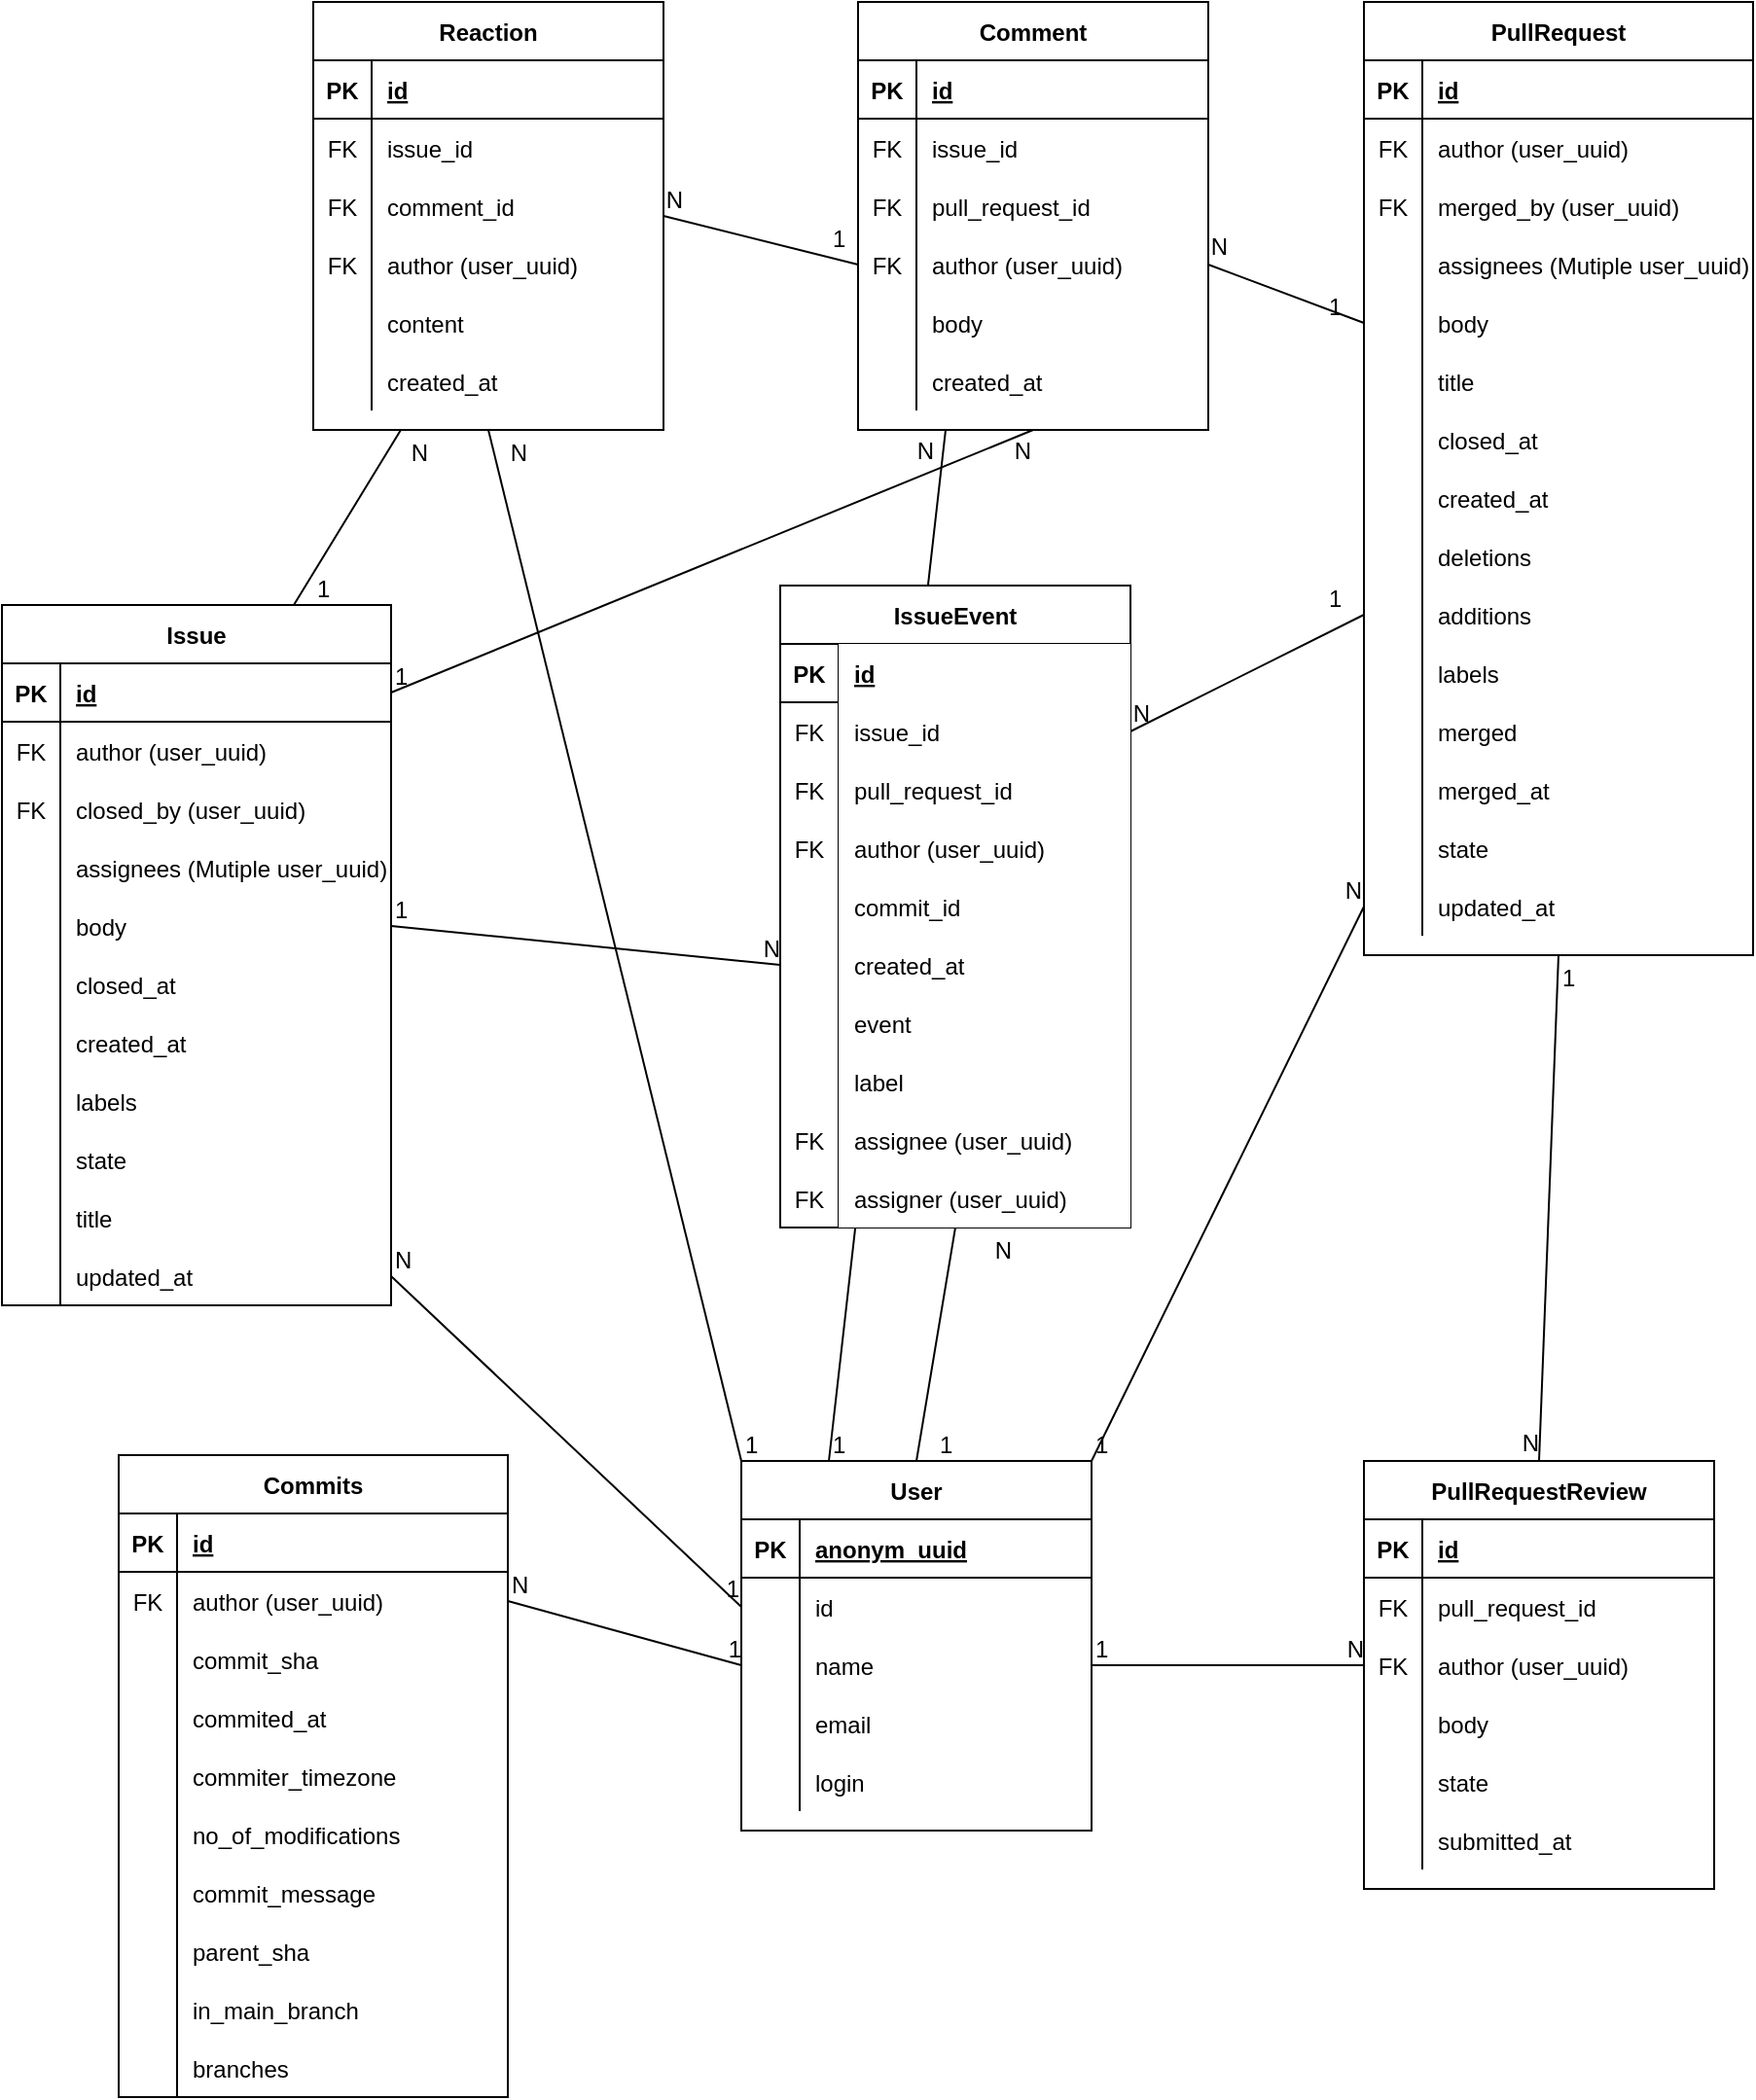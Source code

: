 <mxfile version="14.4.9" type="github">
  <diagram id="6Mdzc8ygmaydNEIKeNp-" name="Page-1">
    <mxGraphModel dx="813" dy="489" grid="1" gridSize="10" guides="1" tooltips="1" connect="1" arrows="1" fold="1" page="1" pageScale="1" pageWidth="1169" pageHeight="1654" math="0" shadow="0">
      <root>
        <mxCell id="0" />
        <mxCell id="1" parent="0" />
        <mxCell id="_rzTjGfkwyrFqKdEj2ud-1" value="Issue" style="shape=table;startSize=30;container=1;collapsible=1;childLayout=tableLayout;fixedRows=1;rowLines=0;fontStyle=1;align=center;resizeLast=1;" parent="1" vertex="1">
          <mxGeometry x="130" y="390" width="200" height="360" as="geometry" />
        </mxCell>
        <mxCell id="_rzTjGfkwyrFqKdEj2ud-2" value="" style="shape=partialRectangle;collapsible=0;dropTarget=0;pointerEvents=0;fillColor=none;top=0;left=0;bottom=1;right=0;points=[[0,0.5],[1,0.5]];portConstraint=eastwest;" parent="_rzTjGfkwyrFqKdEj2ud-1" vertex="1">
          <mxGeometry y="30" width="200" height="30" as="geometry" />
        </mxCell>
        <mxCell id="_rzTjGfkwyrFqKdEj2ud-3" value="PK" style="shape=partialRectangle;connectable=0;fillColor=none;top=0;left=0;bottom=0;right=0;fontStyle=1;overflow=hidden;" parent="_rzTjGfkwyrFqKdEj2ud-2" vertex="1">
          <mxGeometry width="30" height="30" as="geometry" />
        </mxCell>
        <mxCell id="_rzTjGfkwyrFqKdEj2ud-4" value="id" style="shape=partialRectangle;connectable=0;fillColor=none;top=0;left=0;bottom=0;right=0;align=left;spacingLeft=6;fontStyle=5;overflow=hidden;" parent="_rzTjGfkwyrFqKdEj2ud-2" vertex="1">
          <mxGeometry x="30" width="170" height="30" as="geometry" />
        </mxCell>
        <mxCell id="kxjRacZLQ6pQpNQx_jre-275" value="" style="shape=partialRectangle;collapsible=0;dropTarget=0;pointerEvents=0;fillColor=none;top=0;left=0;bottom=0;right=0;points=[[0,0.5],[1,0.5]];portConstraint=eastwest;" parent="_rzTjGfkwyrFqKdEj2ud-1" vertex="1">
          <mxGeometry y="60" width="200" height="30" as="geometry" />
        </mxCell>
        <mxCell id="kxjRacZLQ6pQpNQx_jre-276" value="FK" style="shape=partialRectangle;connectable=0;fillColor=none;top=0;left=0;bottom=0;right=0;fontStyle=0;overflow=hidden;" parent="kxjRacZLQ6pQpNQx_jre-275" vertex="1">
          <mxGeometry width="30" height="30" as="geometry" />
        </mxCell>
        <mxCell id="kxjRacZLQ6pQpNQx_jre-277" value="author (user_uuid)" style="shape=partialRectangle;connectable=0;fillColor=none;top=0;left=0;bottom=0;right=0;align=left;spacingLeft=6;fontStyle=0;overflow=hidden;" parent="kxjRacZLQ6pQpNQx_jre-275" vertex="1">
          <mxGeometry x="30" width="170" height="30" as="geometry" />
        </mxCell>
        <mxCell id="kxjRacZLQ6pQpNQx_jre-8" value="" style="shape=partialRectangle;collapsible=0;dropTarget=0;pointerEvents=0;fillColor=none;top=0;left=0;bottom=0;right=0;points=[[0,0.5],[1,0.5]];portConstraint=eastwest;" parent="_rzTjGfkwyrFqKdEj2ud-1" vertex="1">
          <mxGeometry y="90" width="200" height="30" as="geometry" />
        </mxCell>
        <mxCell id="kxjRacZLQ6pQpNQx_jre-9" value="FK" style="shape=partialRectangle;connectable=0;fillColor=none;top=0;left=0;bottom=0;right=0;editable=1;overflow=hidden;" parent="kxjRacZLQ6pQpNQx_jre-8" vertex="1">
          <mxGeometry width="30" height="30" as="geometry" />
        </mxCell>
        <mxCell id="kxjRacZLQ6pQpNQx_jre-10" value="closed_by (user_uuid)" style="shape=partialRectangle;connectable=0;fillColor=none;top=0;left=0;bottom=0;right=0;align=left;spacingLeft=6;overflow=hidden;" parent="kxjRacZLQ6pQpNQx_jre-8" vertex="1">
          <mxGeometry x="30" width="170" height="30" as="geometry" />
        </mxCell>
        <mxCell id="_rzTjGfkwyrFqKdEj2ud-5" value="" style="shape=partialRectangle;collapsible=0;dropTarget=0;pointerEvents=0;fillColor=none;top=0;left=0;bottom=0;right=0;points=[[0,0.5],[1,0.5]];portConstraint=eastwest;" parent="_rzTjGfkwyrFqKdEj2ud-1" vertex="1">
          <mxGeometry y="120" width="200" height="30" as="geometry" />
        </mxCell>
        <mxCell id="_rzTjGfkwyrFqKdEj2ud-6" value="" style="shape=partialRectangle;connectable=0;fillColor=none;top=0;left=0;bottom=0;right=0;editable=1;overflow=hidden;" parent="_rzTjGfkwyrFqKdEj2ud-5" vertex="1">
          <mxGeometry width="30" height="30" as="geometry" />
        </mxCell>
        <mxCell id="_rzTjGfkwyrFqKdEj2ud-7" value="assignees  (Mutiple user_uuid)" style="shape=partialRectangle;connectable=0;fillColor=none;top=0;left=0;bottom=0;right=0;align=left;spacingLeft=6;overflow=hidden;" parent="_rzTjGfkwyrFqKdEj2ud-5" vertex="1">
          <mxGeometry x="30" width="170" height="30" as="geometry" />
        </mxCell>
        <mxCell id="_rzTjGfkwyrFqKdEj2ud-11" value="" style="shape=partialRectangle;collapsible=0;dropTarget=0;pointerEvents=0;fillColor=none;top=0;left=0;bottom=0;right=0;points=[[0,0.5],[1,0.5]];portConstraint=eastwest;" parent="_rzTjGfkwyrFqKdEj2ud-1" vertex="1">
          <mxGeometry y="150" width="200" height="30" as="geometry" />
        </mxCell>
        <mxCell id="_rzTjGfkwyrFqKdEj2ud-12" value="" style="shape=partialRectangle;connectable=0;fillColor=none;top=0;left=0;bottom=0;right=0;editable=1;overflow=hidden;" parent="_rzTjGfkwyrFqKdEj2ud-11" vertex="1">
          <mxGeometry width="30" height="30" as="geometry" />
        </mxCell>
        <mxCell id="_rzTjGfkwyrFqKdEj2ud-13" value="body" style="shape=partialRectangle;connectable=0;fillColor=none;top=0;left=0;bottom=0;right=0;align=left;spacingLeft=6;overflow=hidden;" parent="_rzTjGfkwyrFqKdEj2ud-11" vertex="1">
          <mxGeometry x="30" width="170" height="30" as="geometry" />
        </mxCell>
        <mxCell id="kxjRacZLQ6pQpNQx_jre-5" value="" style="shape=partialRectangle;collapsible=0;dropTarget=0;pointerEvents=0;fillColor=none;top=0;left=0;bottom=0;right=0;points=[[0,0.5],[1,0.5]];portConstraint=eastwest;" parent="_rzTjGfkwyrFqKdEj2ud-1" vertex="1">
          <mxGeometry y="180" width="200" height="30" as="geometry" />
        </mxCell>
        <mxCell id="kxjRacZLQ6pQpNQx_jre-6" value="" style="shape=partialRectangle;connectable=0;fillColor=none;top=0;left=0;bottom=0;right=0;editable=1;overflow=hidden;" parent="kxjRacZLQ6pQpNQx_jre-5" vertex="1">
          <mxGeometry width="30" height="30" as="geometry" />
        </mxCell>
        <mxCell id="kxjRacZLQ6pQpNQx_jre-7" value="closed_at" style="shape=partialRectangle;connectable=0;fillColor=none;top=0;left=0;bottom=0;right=0;align=left;spacingLeft=6;overflow=hidden;" parent="kxjRacZLQ6pQpNQx_jre-5" vertex="1">
          <mxGeometry x="30" width="170" height="30" as="geometry" />
        </mxCell>
        <mxCell id="kxjRacZLQ6pQpNQx_jre-11" value="" style="shape=partialRectangle;collapsible=0;dropTarget=0;pointerEvents=0;fillColor=none;top=0;left=0;bottom=0;right=0;points=[[0,0.5],[1,0.5]];portConstraint=eastwest;" parent="_rzTjGfkwyrFqKdEj2ud-1" vertex="1">
          <mxGeometry y="210" width="200" height="30" as="geometry" />
        </mxCell>
        <mxCell id="kxjRacZLQ6pQpNQx_jre-12" value="" style="shape=partialRectangle;connectable=0;fillColor=none;top=0;left=0;bottom=0;right=0;editable=1;overflow=hidden;" parent="kxjRacZLQ6pQpNQx_jre-11" vertex="1">
          <mxGeometry width="30" height="30" as="geometry" />
        </mxCell>
        <mxCell id="kxjRacZLQ6pQpNQx_jre-13" value="created_at" style="shape=partialRectangle;connectable=0;fillColor=none;top=0;left=0;bottom=0;right=0;align=left;spacingLeft=6;overflow=hidden;" parent="kxjRacZLQ6pQpNQx_jre-11" vertex="1">
          <mxGeometry x="30" width="170" height="30" as="geometry" />
        </mxCell>
        <mxCell id="kxjRacZLQ6pQpNQx_jre-14" value="" style="shape=partialRectangle;collapsible=0;dropTarget=0;pointerEvents=0;fillColor=none;top=0;left=0;bottom=0;right=0;points=[[0,0.5],[1,0.5]];portConstraint=eastwest;" parent="_rzTjGfkwyrFqKdEj2ud-1" vertex="1">
          <mxGeometry y="240" width="200" height="30" as="geometry" />
        </mxCell>
        <mxCell id="kxjRacZLQ6pQpNQx_jre-15" value="" style="shape=partialRectangle;connectable=0;fillColor=none;top=0;left=0;bottom=0;right=0;editable=1;overflow=hidden;" parent="kxjRacZLQ6pQpNQx_jre-14" vertex="1">
          <mxGeometry width="30" height="30" as="geometry" />
        </mxCell>
        <mxCell id="kxjRacZLQ6pQpNQx_jre-16" value="labels" style="shape=partialRectangle;connectable=0;fillColor=none;top=0;left=0;bottom=0;right=0;align=left;spacingLeft=6;overflow=hidden;" parent="kxjRacZLQ6pQpNQx_jre-14" vertex="1">
          <mxGeometry x="30" width="170" height="30" as="geometry" />
        </mxCell>
        <mxCell id="kxjRacZLQ6pQpNQx_jre-23" value="" style="shape=partialRectangle;collapsible=0;dropTarget=0;pointerEvents=0;fillColor=none;top=0;left=0;bottom=0;right=0;points=[[0,0.5],[1,0.5]];portConstraint=eastwest;" parent="_rzTjGfkwyrFqKdEj2ud-1" vertex="1">
          <mxGeometry y="270" width="200" height="30" as="geometry" />
        </mxCell>
        <mxCell id="kxjRacZLQ6pQpNQx_jre-24" value="" style="shape=partialRectangle;connectable=0;fillColor=none;top=0;left=0;bottom=0;right=0;editable=1;overflow=hidden;" parent="kxjRacZLQ6pQpNQx_jre-23" vertex="1">
          <mxGeometry width="30" height="30" as="geometry" />
        </mxCell>
        <mxCell id="kxjRacZLQ6pQpNQx_jre-25" value="state" style="shape=partialRectangle;connectable=0;fillColor=none;top=0;left=0;bottom=0;right=0;align=left;spacingLeft=6;overflow=hidden;" parent="kxjRacZLQ6pQpNQx_jre-23" vertex="1">
          <mxGeometry x="30" width="170" height="30" as="geometry" />
        </mxCell>
        <mxCell id="kxjRacZLQ6pQpNQx_jre-26" value="" style="shape=partialRectangle;collapsible=0;dropTarget=0;pointerEvents=0;fillColor=none;top=0;left=0;bottom=0;right=0;points=[[0,0.5],[1,0.5]];portConstraint=eastwest;" parent="_rzTjGfkwyrFqKdEj2ud-1" vertex="1">
          <mxGeometry y="300" width="200" height="30" as="geometry" />
        </mxCell>
        <mxCell id="kxjRacZLQ6pQpNQx_jre-27" value="" style="shape=partialRectangle;connectable=0;fillColor=none;top=0;left=0;bottom=0;right=0;editable=1;overflow=hidden;" parent="kxjRacZLQ6pQpNQx_jre-26" vertex="1">
          <mxGeometry width="30" height="30" as="geometry" />
        </mxCell>
        <mxCell id="kxjRacZLQ6pQpNQx_jre-28" value="title" style="shape=partialRectangle;connectable=0;fillColor=none;top=0;left=0;bottom=0;right=0;align=left;spacingLeft=6;overflow=hidden;" parent="kxjRacZLQ6pQpNQx_jre-26" vertex="1">
          <mxGeometry x="30" width="170" height="30" as="geometry" />
        </mxCell>
        <mxCell id="kxjRacZLQ6pQpNQx_jre-29" value="" style="shape=partialRectangle;collapsible=0;dropTarget=0;pointerEvents=0;fillColor=none;top=0;left=0;bottom=0;right=0;points=[[0,0.5],[1,0.5]];portConstraint=eastwest;" parent="_rzTjGfkwyrFqKdEj2ud-1" vertex="1">
          <mxGeometry y="330" width="200" height="30" as="geometry" />
        </mxCell>
        <mxCell id="kxjRacZLQ6pQpNQx_jre-30" value="" style="shape=partialRectangle;connectable=0;fillColor=none;top=0;left=0;bottom=0;right=0;editable=1;overflow=hidden;" parent="kxjRacZLQ6pQpNQx_jre-29" vertex="1">
          <mxGeometry width="30" height="30" as="geometry" />
        </mxCell>
        <mxCell id="kxjRacZLQ6pQpNQx_jre-31" value="updated_at" style="shape=partialRectangle;connectable=0;fillColor=none;top=0;left=0;bottom=0;right=0;align=left;spacingLeft=6;overflow=hidden;" parent="kxjRacZLQ6pQpNQx_jre-29" vertex="1">
          <mxGeometry x="30" width="170" height="30" as="geometry" />
        </mxCell>
        <mxCell id="kxjRacZLQ6pQpNQx_jre-44" value="Comment" style="shape=table;startSize=30;container=1;collapsible=1;childLayout=tableLayout;fixedRows=1;rowLines=0;fontStyle=1;align=center;resizeLast=1;" parent="1" vertex="1">
          <mxGeometry x="570" y="80" width="180" height="220" as="geometry" />
        </mxCell>
        <mxCell id="kxjRacZLQ6pQpNQx_jre-45" value="" style="shape=partialRectangle;collapsible=0;dropTarget=0;pointerEvents=0;fillColor=none;top=0;left=0;bottom=1;right=0;points=[[0,0.5],[1,0.5]];portConstraint=eastwest;" parent="kxjRacZLQ6pQpNQx_jre-44" vertex="1">
          <mxGeometry y="30" width="180" height="30" as="geometry" />
        </mxCell>
        <mxCell id="kxjRacZLQ6pQpNQx_jre-46" value="PK" style="shape=partialRectangle;connectable=0;fillColor=none;top=0;left=0;bottom=0;right=0;fontStyle=1;overflow=hidden;" parent="kxjRacZLQ6pQpNQx_jre-45" vertex="1">
          <mxGeometry width="30" height="30" as="geometry" />
        </mxCell>
        <mxCell id="kxjRacZLQ6pQpNQx_jre-47" value="id" style="shape=partialRectangle;connectable=0;fillColor=none;top=0;left=0;bottom=0;right=0;align=left;spacingLeft=6;fontStyle=5;overflow=hidden;" parent="kxjRacZLQ6pQpNQx_jre-45" vertex="1">
          <mxGeometry x="30" width="150" height="30" as="geometry" />
        </mxCell>
        <mxCell id="kxjRacZLQ6pQpNQx_jre-61" value="" style="shape=partialRectangle;collapsible=0;dropTarget=0;pointerEvents=0;fillColor=none;top=0;left=0;bottom=0;right=0;points=[[0,0.5],[1,0.5]];portConstraint=eastwest;" parent="kxjRacZLQ6pQpNQx_jre-44" vertex="1">
          <mxGeometry y="60" width="180" height="30" as="geometry" />
        </mxCell>
        <mxCell id="kxjRacZLQ6pQpNQx_jre-62" value="FK" style="shape=partialRectangle;connectable=0;fillColor=none;top=0;left=0;bottom=0;right=0;fontStyle=0;overflow=hidden;" parent="kxjRacZLQ6pQpNQx_jre-61" vertex="1">
          <mxGeometry width="30" height="30" as="geometry" />
        </mxCell>
        <mxCell id="kxjRacZLQ6pQpNQx_jre-63" value="issue_id" style="shape=partialRectangle;connectable=0;fillColor=none;top=0;left=0;bottom=0;right=0;align=left;spacingLeft=6;fontStyle=0;overflow=hidden;" parent="kxjRacZLQ6pQpNQx_jre-61" vertex="1">
          <mxGeometry x="30" width="150" height="30" as="geometry" />
        </mxCell>
        <mxCell id="kxjRacZLQ6pQpNQx_jre-267" value="" style="shape=partialRectangle;collapsible=0;dropTarget=0;pointerEvents=0;fillColor=none;top=0;left=0;bottom=0;right=0;points=[[0,0.5],[1,0.5]];portConstraint=eastwest;" parent="kxjRacZLQ6pQpNQx_jre-44" vertex="1">
          <mxGeometry y="90" width="180" height="30" as="geometry" />
        </mxCell>
        <mxCell id="kxjRacZLQ6pQpNQx_jre-268" value="FK" style="shape=partialRectangle;connectable=0;fillColor=none;top=0;left=0;bottom=0;right=0;fontStyle=0;overflow=hidden;" parent="kxjRacZLQ6pQpNQx_jre-267" vertex="1">
          <mxGeometry width="30" height="30" as="geometry" />
        </mxCell>
        <mxCell id="kxjRacZLQ6pQpNQx_jre-269" value="pull_request_id" style="shape=partialRectangle;connectable=0;fillColor=none;top=0;left=0;bottom=0;right=0;align=left;spacingLeft=6;fontStyle=0;overflow=hidden;" parent="kxjRacZLQ6pQpNQx_jre-267" vertex="1">
          <mxGeometry x="30" width="150" height="30" as="geometry" />
        </mxCell>
        <mxCell id="kxjRacZLQ6pQpNQx_jre-54" value="" style="shape=partialRectangle;collapsible=0;dropTarget=0;pointerEvents=0;fillColor=none;top=0;left=0;bottom=0;right=0;points=[[0,0.5],[1,0.5]];portConstraint=eastwest;" parent="kxjRacZLQ6pQpNQx_jre-44" vertex="1">
          <mxGeometry y="120" width="180" height="30" as="geometry" />
        </mxCell>
        <mxCell id="kxjRacZLQ6pQpNQx_jre-55" value="FK" style="shape=partialRectangle;connectable=0;fillColor=none;top=0;left=0;bottom=0;right=0;editable=1;overflow=hidden;" parent="kxjRacZLQ6pQpNQx_jre-54" vertex="1">
          <mxGeometry width="30" height="30" as="geometry" />
        </mxCell>
        <mxCell id="kxjRacZLQ6pQpNQx_jre-56" value="author  (user_uuid)" style="shape=partialRectangle;connectable=0;fillColor=none;top=0;left=0;bottom=0;right=0;align=left;spacingLeft=6;overflow=hidden;" parent="kxjRacZLQ6pQpNQx_jre-54" vertex="1">
          <mxGeometry x="30" width="150" height="30" as="geometry" />
        </mxCell>
        <mxCell id="kxjRacZLQ6pQpNQx_jre-48" value="" style="shape=partialRectangle;collapsible=0;dropTarget=0;pointerEvents=0;fillColor=none;top=0;left=0;bottom=0;right=0;points=[[0,0.5],[1,0.5]];portConstraint=eastwest;" parent="kxjRacZLQ6pQpNQx_jre-44" vertex="1">
          <mxGeometry y="150" width="180" height="30" as="geometry" />
        </mxCell>
        <mxCell id="kxjRacZLQ6pQpNQx_jre-49" value="" style="shape=partialRectangle;connectable=0;fillColor=none;top=0;left=0;bottom=0;right=0;editable=1;overflow=hidden;" parent="kxjRacZLQ6pQpNQx_jre-48" vertex="1">
          <mxGeometry width="30" height="30" as="geometry" />
        </mxCell>
        <mxCell id="kxjRacZLQ6pQpNQx_jre-50" value="body" style="shape=partialRectangle;connectable=0;fillColor=none;top=0;left=0;bottom=0;right=0;align=left;spacingLeft=6;overflow=hidden;" parent="kxjRacZLQ6pQpNQx_jre-48" vertex="1">
          <mxGeometry x="30" width="150" height="30" as="geometry" />
        </mxCell>
        <mxCell id="kxjRacZLQ6pQpNQx_jre-51" value="" style="shape=partialRectangle;collapsible=0;dropTarget=0;pointerEvents=0;fillColor=none;top=0;left=0;bottom=0;right=0;points=[[0,0.5],[1,0.5]];portConstraint=eastwest;" parent="kxjRacZLQ6pQpNQx_jre-44" vertex="1">
          <mxGeometry y="180" width="180" height="30" as="geometry" />
        </mxCell>
        <mxCell id="kxjRacZLQ6pQpNQx_jre-52" value="" style="shape=partialRectangle;connectable=0;fillColor=none;top=0;left=0;bottom=0;right=0;editable=1;overflow=hidden;" parent="kxjRacZLQ6pQpNQx_jre-51" vertex="1">
          <mxGeometry width="30" height="30" as="geometry" />
        </mxCell>
        <mxCell id="kxjRacZLQ6pQpNQx_jre-53" value="created_at" style="shape=partialRectangle;connectable=0;fillColor=none;top=0;left=0;bottom=0;right=0;align=left;spacingLeft=6;overflow=hidden;" parent="kxjRacZLQ6pQpNQx_jre-51" vertex="1">
          <mxGeometry x="30" width="150" height="30" as="geometry" />
        </mxCell>
        <mxCell id="kxjRacZLQ6pQpNQx_jre-121" value="Reaction" style="shape=table;startSize=30;container=1;collapsible=1;childLayout=tableLayout;fixedRows=1;rowLines=0;fontStyle=1;align=center;resizeLast=1;" parent="1" vertex="1">
          <mxGeometry x="290" y="80" width="180" height="220" as="geometry" />
        </mxCell>
        <mxCell id="kxjRacZLQ6pQpNQx_jre-122" value="" style="shape=partialRectangle;collapsible=0;dropTarget=0;pointerEvents=0;fillColor=none;top=0;left=0;bottom=1;right=0;points=[[0,0.5],[1,0.5]];portConstraint=eastwest;" parent="kxjRacZLQ6pQpNQx_jre-121" vertex="1">
          <mxGeometry y="30" width="180" height="30" as="geometry" />
        </mxCell>
        <mxCell id="kxjRacZLQ6pQpNQx_jre-123" value="PK" style="shape=partialRectangle;connectable=0;fillColor=none;top=0;left=0;bottom=0;right=0;fontStyle=1;overflow=hidden;" parent="kxjRacZLQ6pQpNQx_jre-122" vertex="1">
          <mxGeometry width="30" height="30" as="geometry" />
        </mxCell>
        <mxCell id="kxjRacZLQ6pQpNQx_jre-124" value="id" style="shape=partialRectangle;connectable=0;fillColor=none;top=0;left=0;bottom=0;right=0;align=left;spacingLeft=6;fontStyle=5;overflow=hidden;" parent="kxjRacZLQ6pQpNQx_jre-122" vertex="1">
          <mxGeometry x="30" width="150" height="30" as="geometry" />
        </mxCell>
        <mxCell id="kxjRacZLQ6pQpNQx_jre-125" value="" style="shape=partialRectangle;collapsible=0;dropTarget=0;pointerEvents=0;fillColor=none;top=0;left=0;bottom=0;right=0;points=[[0,0.5],[1,0.5]];portConstraint=eastwest;" parent="kxjRacZLQ6pQpNQx_jre-121" vertex="1">
          <mxGeometry y="60" width="180" height="30" as="geometry" />
        </mxCell>
        <mxCell id="kxjRacZLQ6pQpNQx_jre-126" value="FK" style="shape=partialRectangle;connectable=0;fillColor=none;top=0;left=0;bottom=0;right=0;fontStyle=0;overflow=hidden;" parent="kxjRacZLQ6pQpNQx_jre-125" vertex="1">
          <mxGeometry width="30" height="30" as="geometry" />
        </mxCell>
        <mxCell id="kxjRacZLQ6pQpNQx_jre-127" value="issue_id" style="shape=partialRectangle;connectable=0;fillColor=none;top=0;left=0;bottom=0;right=0;align=left;spacingLeft=6;fontStyle=0;overflow=hidden;" parent="kxjRacZLQ6pQpNQx_jre-125" vertex="1">
          <mxGeometry x="30" width="150" height="30" as="geometry" />
        </mxCell>
        <mxCell id="kxjRacZLQ6pQpNQx_jre-140" value="" style="shape=partialRectangle;collapsible=0;dropTarget=0;pointerEvents=0;fillColor=none;top=0;left=0;bottom=0;right=0;points=[[0,0.5],[1,0.5]];portConstraint=eastwest;" parent="kxjRacZLQ6pQpNQx_jre-121" vertex="1">
          <mxGeometry y="90" width="180" height="30" as="geometry" />
        </mxCell>
        <mxCell id="kxjRacZLQ6pQpNQx_jre-141" value="FK" style="shape=partialRectangle;connectable=0;fillColor=none;top=0;left=0;bottom=0;right=0;fontStyle=0;overflow=hidden;" parent="kxjRacZLQ6pQpNQx_jre-140" vertex="1">
          <mxGeometry width="30" height="30" as="geometry" />
        </mxCell>
        <mxCell id="kxjRacZLQ6pQpNQx_jre-142" value="comment_id" style="shape=partialRectangle;connectable=0;fillColor=none;top=0;left=0;bottom=0;right=0;align=left;spacingLeft=6;fontStyle=0;overflow=hidden;" parent="kxjRacZLQ6pQpNQx_jre-140" vertex="1">
          <mxGeometry x="30" width="150" height="30" as="geometry" />
        </mxCell>
        <mxCell id="kxjRacZLQ6pQpNQx_jre-134" value="" style="shape=partialRectangle;collapsible=0;dropTarget=0;pointerEvents=0;fillColor=none;top=0;left=0;bottom=0;right=0;points=[[0,0.5],[1,0.5]];portConstraint=eastwest;" parent="kxjRacZLQ6pQpNQx_jre-121" vertex="1">
          <mxGeometry y="120" width="180" height="30" as="geometry" />
        </mxCell>
        <mxCell id="kxjRacZLQ6pQpNQx_jre-135" value="FK" style="shape=partialRectangle;connectable=0;fillColor=none;top=0;left=0;bottom=0;right=0;editable=1;overflow=hidden;" parent="kxjRacZLQ6pQpNQx_jre-134" vertex="1">
          <mxGeometry width="30" height="30" as="geometry" />
        </mxCell>
        <mxCell id="kxjRacZLQ6pQpNQx_jre-136" value="author  (user_uuid)" style="shape=partialRectangle;connectable=0;fillColor=none;top=0;left=0;bottom=0;right=0;align=left;spacingLeft=6;overflow=hidden;" parent="kxjRacZLQ6pQpNQx_jre-134" vertex="1">
          <mxGeometry x="30" width="150" height="30" as="geometry" />
        </mxCell>
        <mxCell id="kxjRacZLQ6pQpNQx_jre-128" value="" style="shape=partialRectangle;collapsible=0;dropTarget=0;pointerEvents=0;fillColor=none;top=0;left=0;bottom=0;right=0;points=[[0,0.5],[1,0.5]];portConstraint=eastwest;" parent="kxjRacZLQ6pQpNQx_jre-121" vertex="1">
          <mxGeometry y="150" width="180" height="30" as="geometry" />
        </mxCell>
        <mxCell id="kxjRacZLQ6pQpNQx_jre-129" value="" style="shape=partialRectangle;connectable=0;fillColor=none;top=0;left=0;bottom=0;right=0;editable=1;overflow=hidden;" parent="kxjRacZLQ6pQpNQx_jre-128" vertex="1">
          <mxGeometry width="30" height="30" as="geometry" />
        </mxCell>
        <mxCell id="kxjRacZLQ6pQpNQx_jre-130" value="content" style="shape=partialRectangle;connectable=0;fillColor=none;top=0;left=0;bottom=0;right=0;align=left;spacingLeft=6;overflow=hidden;" parent="kxjRacZLQ6pQpNQx_jre-128" vertex="1">
          <mxGeometry x="30" width="150" height="30" as="geometry" />
        </mxCell>
        <mxCell id="kxjRacZLQ6pQpNQx_jre-131" value="" style="shape=partialRectangle;collapsible=0;dropTarget=0;pointerEvents=0;fillColor=none;top=0;left=0;bottom=0;right=0;points=[[0,0.5],[1,0.5]];portConstraint=eastwest;" parent="kxjRacZLQ6pQpNQx_jre-121" vertex="1">
          <mxGeometry y="180" width="180" height="30" as="geometry" />
        </mxCell>
        <mxCell id="kxjRacZLQ6pQpNQx_jre-132" value="" style="shape=partialRectangle;connectable=0;fillColor=none;top=0;left=0;bottom=0;right=0;editable=1;overflow=hidden;" parent="kxjRacZLQ6pQpNQx_jre-131" vertex="1">
          <mxGeometry width="30" height="30" as="geometry" />
        </mxCell>
        <mxCell id="kxjRacZLQ6pQpNQx_jre-133" value="created_at" style="shape=partialRectangle;connectable=0;fillColor=none;top=0;left=0;bottom=0;right=0;align=left;spacingLeft=6;overflow=hidden;" parent="kxjRacZLQ6pQpNQx_jre-131" vertex="1">
          <mxGeometry x="30" width="150" height="30" as="geometry" />
        </mxCell>
        <mxCell id="kxjRacZLQ6pQpNQx_jre-143" value="User" style="shape=table;startSize=30;container=1;collapsible=1;childLayout=tableLayout;fixedRows=1;rowLines=0;fontStyle=1;align=center;resizeLast=1;" parent="1" vertex="1">
          <mxGeometry x="510" y="830" width="180" height="190" as="geometry" />
        </mxCell>
        <mxCell id="kxjRacZLQ6pQpNQx_jre-144" value="" style="shape=partialRectangle;collapsible=0;dropTarget=0;pointerEvents=0;fillColor=none;top=0;left=0;bottom=1;right=0;points=[[0,0.5],[1,0.5]];portConstraint=eastwest;" parent="kxjRacZLQ6pQpNQx_jre-143" vertex="1">
          <mxGeometry y="30" width="180" height="30" as="geometry" />
        </mxCell>
        <mxCell id="kxjRacZLQ6pQpNQx_jre-145" value="PK" style="shape=partialRectangle;connectable=0;fillColor=none;top=0;left=0;bottom=0;right=0;fontStyle=1;overflow=hidden;" parent="kxjRacZLQ6pQpNQx_jre-144" vertex="1">
          <mxGeometry width="30" height="30" as="geometry" />
        </mxCell>
        <mxCell id="kxjRacZLQ6pQpNQx_jre-146" value="anonym_uuid" style="shape=partialRectangle;connectable=0;fillColor=none;top=0;left=0;bottom=0;right=0;align=left;spacingLeft=6;fontStyle=5;overflow=hidden;" parent="kxjRacZLQ6pQpNQx_jre-144" vertex="1">
          <mxGeometry x="30" width="150" height="30" as="geometry" />
        </mxCell>
        <mxCell id="kxjRacZLQ6pQpNQx_jre-147" value="" style="shape=partialRectangle;collapsible=0;dropTarget=0;pointerEvents=0;fillColor=none;top=0;left=0;bottom=0;right=0;points=[[0,0.5],[1,0.5]];portConstraint=eastwest;" parent="kxjRacZLQ6pQpNQx_jre-143" vertex="1">
          <mxGeometry y="60" width="180" height="30" as="geometry" />
        </mxCell>
        <mxCell id="kxjRacZLQ6pQpNQx_jre-148" value="" style="shape=partialRectangle;connectable=0;fillColor=none;top=0;left=0;bottom=0;right=0;fontStyle=0;overflow=hidden;" parent="kxjRacZLQ6pQpNQx_jre-147" vertex="1">
          <mxGeometry width="30" height="30" as="geometry" />
        </mxCell>
        <mxCell id="kxjRacZLQ6pQpNQx_jre-149" value="id" style="shape=partialRectangle;connectable=0;fillColor=none;top=0;left=0;bottom=0;right=0;align=left;spacingLeft=6;fontStyle=0;overflow=hidden;" parent="kxjRacZLQ6pQpNQx_jre-147" vertex="1">
          <mxGeometry x="30" width="150" height="30" as="geometry" />
        </mxCell>
        <mxCell id="kxjRacZLQ6pQpNQx_jre-150" value="" style="shape=partialRectangle;collapsible=0;dropTarget=0;pointerEvents=0;fillColor=none;top=0;left=0;bottom=0;right=0;points=[[0,0.5],[1,0.5]];portConstraint=eastwest;" parent="kxjRacZLQ6pQpNQx_jre-143" vertex="1">
          <mxGeometry y="90" width="180" height="30" as="geometry" />
        </mxCell>
        <mxCell id="kxjRacZLQ6pQpNQx_jre-151" value="" style="shape=partialRectangle;connectable=0;fillColor=none;top=0;left=0;bottom=0;right=0;editable=1;overflow=hidden;" parent="kxjRacZLQ6pQpNQx_jre-150" vertex="1">
          <mxGeometry width="30" height="30" as="geometry" />
        </mxCell>
        <mxCell id="kxjRacZLQ6pQpNQx_jre-152" value="name" style="shape=partialRectangle;connectable=0;fillColor=none;top=0;left=0;bottom=0;right=0;align=left;spacingLeft=6;overflow=hidden;" parent="kxjRacZLQ6pQpNQx_jre-150" vertex="1">
          <mxGeometry x="30" width="150" height="30" as="geometry" />
        </mxCell>
        <mxCell id="kxjRacZLQ6pQpNQx_jre-153" value="" style="shape=partialRectangle;collapsible=0;dropTarget=0;pointerEvents=0;fillColor=none;top=0;left=0;bottom=0;right=0;points=[[0,0.5],[1,0.5]];portConstraint=eastwest;" parent="kxjRacZLQ6pQpNQx_jre-143" vertex="1">
          <mxGeometry y="120" width="180" height="30" as="geometry" />
        </mxCell>
        <mxCell id="kxjRacZLQ6pQpNQx_jre-154" value="" style="shape=partialRectangle;connectable=0;fillColor=none;top=0;left=0;bottom=0;right=0;editable=1;overflow=hidden;" parent="kxjRacZLQ6pQpNQx_jre-153" vertex="1">
          <mxGeometry width="30" height="30" as="geometry" />
        </mxCell>
        <mxCell id="kxjRacZLQ6pQpNQx_jre-155" value="email" style="shape=partialRectangle;connectable=0;fillColor=none;top=0;left=0;bottom=0;right=0;align=left;spacingLeft=6;overflow=hidden;" parent="kxjRacZLQ6pQpNQx_jre-153" vertex="1">
          <mxGeometry x="30" width="150" height="30" as="geometry" />
        </mxCell>
        <mxCell id="kxjRacZLQ6pQpNQx_jre-156" value="" style="shape=partialRectangle;collapsible=0;dropTarget=0;pointerEvents=0;fillColor=none;top=0;left=0;bottom=0;right=0;points=[[0,0.5],[1,0.5]];portConstraint=eastwest;" parent="kxjRacZLQ6pQpNQx_jre-143" vertex="1">
          <mxGeometry y="150" width="180" height="30" as="geometry" />
        </mxCell>
        <mxCell id="kxjRacZLQ6pQpNQx_jre-157" value="" style="shape=partialRectangle;connectable=0;fillColor=none;top=0;left=0;bottom=0;right=0;editable=1;overflow=hidden;" parent="kxjRacZLQ6pQpNQx_jre-156" vertex="1">
          <mxGeometry width="30" height="30" as="geometry" />
        </mxCell>
        <mxCell id="kxjRacZLQ6pQpNQx_jre-158" value="login" style="shape=partialRectangle;connectable=0;fillColor=none;top=0;left=0;bottom=0;right=0;align=left;spacingLeft=6;overflow=hidden;" parent="kxjRacZLQ6pQpNQx_jre-156" vertex="1">
          <mxGeometry x="30" width="150" height="30" as="geometry" />
        </mxCell>
        <mxCell id="kxjRacZLQ6pQpNQx_jre-164" value="PullRequest" style="shape=table;startSize=30;container=1;collapsible=1;childLayout=tableLayout;fixedRows=1;rowLines=0;fontStyle=1;align=center;resizeLast=1;" parent="1" vertex="1">
          <mxGeometry x="830" y="80" width="200" height="490" as="geometry" />
        </mxCell>
        <mxCell id="kxjRacZLQ6pQpNQx_jre-165" value="" style="shape=partialRectangle;collapsible=0;dropTarget=0;pointerEvents=0;fillColor=none;top=0;left=0;bottom=1;right=0;points=[[0,0.5],[1,0.5]];portConstraint=eastwest;" parent="kxjRacZLQ6pQpNQx_jre-164" vertex="1">
          <mxGeometry y="30" width="200" height="30" as="geometry" />
        </mxCell>
        <mxCell id="kxjRacZLQ6pQpNQx_jre-166" value="PK" style="shape=partialRectangle;connectable=0;fillColor=none;top=0;left=0;bottom=0;right=0;fontStyle=1;overflow=hidden;" parent="kxjRacZLQ6pQpNQx_jre-165" vertex="1">
          <mxGeometry width="30" height="30" as="geometry" />
        </mxCell>
        <mxCell id="kxjRacZLQ6pQpNQx_jre-167" value="id" style="shape=partialRectangle;connectable=0;fillColor=none;top=0;left=0;bottom=0;right=0;align=left;spacingLeft=6;fontStyle=5;overflow=hidden;" parent="kxjRacZLQ6pQpNQx_jre-165" vertex="1">
          <mxGeometry x="30" width="170" height="30" as="geometry" />
        </mxCell>
        <mxCell id="kxjRacZLQ6pQpNQx_jre-204" value="" style="shape=partialRectangle;collapsible=0;dropTarget=0;pointerEvents=0;fillColor=none;top=0;left=0;bottom=0;right=0;points=[[0,0.5],[1,0.5]];portConstraint=eastwest;" parent="kxjRacZLQ6pQpNQx_jre-164" vertex="1">
          <mxGeometry y="60" width="200" height="30" as="geometry" />
        </mxCell>
        <mxCell id="kxjRacZLQ6pQpNQx_jre-205" value="FK" style="shape=partialRectangle;connectable=0;fillColor=none;top=0;left=0;bottom=0;right=0;editable=1;overflow=hidden;" parent="kxjRacZLQ6pQpNQx_jre-204" vertex="1">
          <mxGeometry width="30" height="30" as="geometry" />
        </mxCell>
        <mxCell id="kxjRacZLQ6pQpNQx_jre-206" value="author  (user_uuid)" style="shape=partialRectangle;connectable=0;fillColor=none;top=0;left=0;bottom=0;right=0;align=left;spacingLeft=6;overflow=hidden;" parent="kxjRacZLQ6pQpNQx_jre-204" vertex="1">
          <mxGeometry x="30" width="170" height="30" as="geometry" />
        </mxCell>
        <mxCell id="kxjRacZLQ6pQpNQx_jre-238" value="" style="shape=partialRectangle;collapsible=0;dropTarget=0;pointerEvents=0;fillColor=none;top=0;left=0;bottom=0;right=0;points=[[0,0.5],[1,0.5]];portConstraint=eastwest;" parent="kxjRacZLQ6pQpNQx_jre-164" vertex="1">
          <mxGeometry y="90" width="200" height="30" as="geometry" />
        </mxCell>
        <mxCell id="kxjRacZLQ6pQpNQx_jre-239" value="FK" style="shape=partialRectangle;connectable=0;fillColor=none;top=0;left=0;bottom=0;right=0;editable=1;overflow=hidden;" parent="kxjRacZLQ6pQpNQx_jre-238" vertex="1">
          <mxGeometry width="30" height="30" as="geometry" />
        </mxCell>
        <mxCell id="kxjRacZLQ6pQpNQx_jre-240" value="merged_by  (user_uuid)" style="shape=partialRectangle;connectable=0;fillColor=none;top=0;left=0;bottom=0;right=0;align=left;spacingLeft=6;overflow=hidden;" parent="kxjRacZLQ6pQpNQx_jre-238" vertex="1">
          <mxGeometry x="30" width="170" height="30" as="geometry" />
        </mxCell>
        <mxCell id="kxjRacZLQ6pQpNQx_jre-168" value="" style="shape=partialRectangle;collapsible=0;dropTarget=0;pointerEvents=0;fillColor=none;top=0;left=0;bottom=0;right=0;points=[[0,0.5],[1,0.5]];portConstraint=eastwest;" parent="kxjRacZLQ6pQpNQx_jre-164" vertex="1">
          <mxGeometry y="120" width="200" height="30" as="geometry" />
        </mxCell>
        <mxCell id="kxjRacZLQ6pQpNQx_jre-169" value="" style="shape=partialRectangle;connectable=0;fillColor=none;top=0;left=0;bottom=0;right=0;editable=1;overflow=hidden;" parent="kxjRacZLQ6pQpNQx_jre-168" vertex="1">
          <mxGeometry width="30" height="30" as="geometry" />
        </mxCell>
        <mxCell id="kxjRacZLQ6pQpNQx_jre-170" value="assignees  (Mutiple user_uuid)" style="shape=partialRectangle;connectable=0;fillColor=none;top=0;left=0;bottom=0;right=0;align=left;spacingLeft=6;overflow=hidden;" parent="kxjRacZLQ6pQpNQx_jre-168" vertex="1">
          <mxGeometry x="30" width="170" height="30" as="geometry" />
        </mxCell>
        <mxCell id="kxjRacZLQ6pQpNQx_jre-174" value="" style="shape=partialRectangle;collapsible=0;dropTarget=0;pointerEvents=0;fillColor=none;top=0;left=0;bottom=0;right=0;points=[[0,0.5],[1,0.5]];portConstraint=eastwest;" parent="kxjRacZLQ6pQpNQx_jre-164" vertex="1">
          <mxGeometry y="150" width="200" height="30" as="geometry" />
        </mxCell>
        <mxCell id="kxjRacZLQ6pQpNQx_jre-175" value="" style="shape=partialRectangle;connectable=0;fillColor=none;top=0;left=0;bottom=0;right=0;editable=1;overflow=hidden;" parent="kxjRacZLQ6pQpNQx_jre-174" vertex="1">
          <mxGeometry width="30" height="30" as="geometry" />
        </mxCell>
        <mxCell id="kxjRacZLQ6pQpNQx_jre-176" value="body" style="shape=partialRectangle;connectable=0;fillColor=none;top=0;left=0;bottom=0;right=0;align=left;spacingLeft=6;overflow=hidden;" parent="kxjRacZLQ6pQpNQx_jre-174" vertex="1">
          <mxGeometry x="30" width="170" height="30" as="geometry" />
        </mxCell>
        <mxCell id="kxjRacZLQ6pQpNQx_jre-216" value="" style="shape=partialRectangle;collapsible=0;dropTarget=0;pointerEvents=0;fillColor=none;top=0;left=0;bottom=0;right=0;points=[[0,0.5],[1,0.5]];portConstraint=eastwest;" parent="kxjRacZLQ6pQpNQx_jre-164" vertex="1">
          <mxGeometry y="180" width="200" height="30" as="geometry" />
        </mxCell>
        <mxCell id="kxjRacZLQ6pQpNQx_jre-217" value="" style="shape=partialRectangle;connectable=0;fillColor=none;top=0;left=0;bottom=0;right=0;editable=1;overflow=hidden;" parent="kxjRacZLQ6pQpNQx_jre-216" vertex="1">
          <mxGeometry width="30" height="30" as="geometry" />
        </mxCell>
        <mxCell id="kxjRacZLQ6pQpNQx_jre-218" value="title" style="shape=partialRectangle;connectable=0;fillColor=none;top=0;left=0;bottom=0;right=0;align=left;spacingLeft=6;overflow=hidden;" parent="kxjRacZLQ6pQpNQx_jre-216" vertex="1">
          <mxGeometry x="30" width="170" height="30" as="geometry" />
        </mxCell>
        <mxCell id="kxjRacZLQ6pQpNQx_jre-177" value="" style="shape=partialRectangle;collapsible=0;dropTarget=0;pointerEvents=0;fillColor=none;top=0;left=0;bottom=0;right=0;points=[[0,0.5],[1,0.5]];portConstraint=eastwest;" parent="kxjRacZLQ6pQpNQx_jre-164" vertex="1">
          <mxGeometry y="210" width="200" height="30" as="geometry" />
        </mxCell>
        <mxCell id="kxjRacZLQ6pQpNQx_jre-178" value="" style="shape=partialRectangle;connectable=0;fillColor=none;top=0;left=0;bottom=0;right=0;editable=1;overflow=hidden;" parent="kxjRacZLQ6pQpNQx_jre-177" vertex="1">
          <mxGeometry width="30" height="30" as="geometry" />
        </mxCell>
        <mxCell id="kxjRacZLQ6pQpNQx_jre-179" value="closed_at" style="shape=partialRectangle;connectable=0;fillColor=none;top=0;left=0;bottom=0;right=0;align=left;spacingLeft=6;overflow=hidden;" parent="kxjRacZLQ6pQpNQx_jre-177" vertex="1">
          <mxGeometry x="30" width="170" height="30" as="geometry" />
        </mxCell>
        <mxCell id="kxjRacZLQ6pQpNQx_jre-183" value="" style="shape=partialRectangle;collapsible=0;dropTarget=0;pointerEvents=0;fillColor=none;top=0;left=0;bottom=0;right=0;points=[[0,0.5],[1,0.5]];portConstraint=eastwest;" parent="kxjRacZLQ6pQpNQx_jre-164" vertex="1">
          <mxGeometry y="240" width="200" height="30" as="geometry" />
        </mxCell>
        <mxCell id="kxjRacZLQ6pQpNQx_jre-184" value="" style="shape=partialRectangle;connectable=0;fillColor=none;top=0;left=0;bottom=0;right=0;editable=1;overflow=hidden;" parent="kxjRacZLQ6pQpNQx_jre-183" vertex="1">
          <mxGeometry width="30" height="30" as="geometry" />
        </mxCell>
        <mxCell id="kxjRacZLQ6pQpNQx_jre-185" value="created_at" style="shape=partialRectangle;connectable=0;fillColor=none;top=0;left=0;bottom=0;right=0;align=left;spacingLeft=6;overflow=hidden;" parent="kxjRacZLQ6pQpNQx_jre-183" vertex="1">
          <mxGeometry x="30" width="170" height="30" as="geometry" />
        </mxCell>
        <mxCell id="kxjRacZLQ6pQpNQx_jre-222" value="" style="shape=partialRectangle;collapsible=0;dropTarget=0;pointerEvents=0;fillColor=none;top=0;left=0;bottom=0;right=0;points=[[0,0.5],[1,0.5]];portConstraint=eastwest;" parent="kxjRacZLQ6pQpNQx_jre-164" vertex="1">
          <mxGeometry y="270" width="200" height="30" as="geometry" />
        </mxCell>
        <mxCell id="kxjRacZLQ6pQpNQx_jre-223" value="" style="shape=partialRectangle;connectable=0;fillColor=none;top=0;left=0;bottom=0;right=0;editable=1;overflow=hidden;" parent="kxjRacZLQ6pQpNQx_jre-222" vertex="1">
          <mxGeometry width="30" height="30" as="geometry" />
        </mxCell>
        <mxCell id="kxjRacZLQ6pQpNQx_jre-224" value="deletions" style="shape=partialRectangle;connectable=0;fillColor=none;top=0;left=0;bottom=0;right=0;align=left;spacingLeft=6;overflow=hidden;" parent="kxjRacZLQ6pQpNQx_jre-222" vertex="1">
          <mxGeometry x="30" width="170" height="30" as="geometry" />
        </mxCell>
        <mxCell id="kxjRacZLQ6pQpNQx_jre-225" value="" style="shape=partialRectangle;collapsible=0;dropTarget=0;pointerEvents=0;fillColor=none;top=0;left=0;bottom=0;right=0;points=[[0,0.5],[1,0.5]];portConstraint=eastwest;" parent="kxjRacZLQ6pQpNQx_jre-164" vertex="1">
          <mxGeometry y="300" width="200" height="30" as="geometry" />
        </mxCell>
        <mxCell id="kxjRacZLQ6pQpNQx_jre-226" value="" style="shape=partialRectangle;connectable=0;fillColor=none;top=0;left=0;bottom=0;right=0;editable=1;overflow=hidden;" parent="kxjRacZLQ6pQpNQx_jre-225" vertex="1">
          <mxGeometry width="30" height="30" as="geometry" />
        </mxCell>
        <mxCell id="kxjRacZLQ6pQpNQx_jre-227" value="additions" style="shape=partialRectangle;connectable=0;fillColor=none;top=0;left=0;bottom=0;right=0;align=left;spacingLeft=6;overflow=hidden;" parent="kxjRacZLQ6pQpNQx_jre-225" vertex="1">
          <mxGeometry x="30" width="170" height="30" as="geometry" />
        </mxCell>
        <mxCell id="kxjRacZLQ6pQpNQx_jre-186" value="" style="shape=partialRectangle;collapsible=0;dropTarget=0;pointerEvents=0;fillColor=none;top=0;left=0;bottom=0;right=0;points=[[0,0.5],[1,0.5]];portConstraint=eastwest;" parent="kxjRacZLQ6pQpNQx_jre-164" vertex="1">
          <mxGeometry y="330" width="200" height="30" as="geometry" />
        </mxCell>
        <mxCell id="kxjRacZLQ6pQpNQx_jre-187" value="" style="shape=partialRectangle;connectable=0;fillColor=none;top=0;left=0;bottom=0;right=0;editable=1;overflow=hidden;" parent="kxjRacZLQ6pQpNQx_jre-186" vertex="1">
          <mxGeometry width="30" height="30" as="geometry" />
        </mxCell>
        <mxCell id="kxjRacZLQ6pQpNQx_jre-188" value="labels" style="shape=partialRectangle;connectable=0;fillColor=none;top=0;left=0;bottom=0;right=0;align=left;spacingLeft=6;overflow=hidden;" parent="kxjRacZLQ6pQpNQx_jre-186" vertex="1">
          <mxGeometry x="30" width="170" height="30" as="geometry" />
        </mxCell>
        <mxCell id="kxjRacZLQ6pQpNQx_jre-232" value="" style="shape=partialRectangle;collapsible=0;dropTarget=0;pointerEvents=0;fillColor=none;top=0;left=0;bottom=0;right=0;points=[[0,0.5],[1,0.5]];portConstraint=eastwest;" parent="kxjRacZLQ6pQpNQx_jre-164" vertex="1">
          <mxGeometry y="360" width="200" height="30" as="geometry" />
        </mxCell>
        <mxCell id="kxjRacZLQ6pQpNQx_jre-233" value="" style="shape=partialRectangle;connectable=0;fillColor=none;top=0;left=0;bottom=0;right=0;editable=1;overflow=hidden;" parent="kxjRacZLQ6pQpNQx_jre-232" vertex="1">
          <mxGeometry width="30" height="30" as="geometry" />
        </mxCell>
        <mxCell id="kxjRacZLQ6pQpNQx_jre-234" value="merged" style="shape=partialRectangle;connectable=0;fillColor=none;top=0;left=0;bottom=0;right=0;align=left;spacingLeft=6;overflow=hidden;" parent="kxjRacZLQ6pQpNQx_jre-232" vertex="1">
          <mxGeometry x="30" width="170" height="30" as="geometry" />
        </mxCell>
        <mxCell id="kxjRacZLQ6pQpNQx_jre-235" value="" style="shape=partialRectangle;collapsible=0;dropTarget=0;pointerEvents=0;fillColor=none;top=0;left=0;bottom=0;right=0;points=[[0,0.5],[1,0.5]];portConstraint=eastwest;" parent="kxjRacZLQ6pQpNQx_jre-164" vertex="1">
          <mxGeometry y="390" width="200" height="30" as="geometry" />
        </mxCell>
        <mxCell id="kxjRacZLQ6pQpNQx_jre-236" value="" style="shape=partialRectangle;connectable=0;fillColor=none;top=0;left=0;bottom=0;right=0;editable=1;overflow=hidden;" parent="kxjRacZLQ6pQpNQx_jre-235" vertex="1">
          <mxGeometry width="30" height="30" as="geometry" />
        </mxCell>
        <mxCell id="kxjRacZLQ6pQpNQx_jre-237" value="merged_at" style="shape=partialRectangle;connectable=0;fillColor=none;top=0;left=0;bottom=0;right=0;align=left;spacingLeft=6;overflow=hidden;" parent="kxjRacZLQ6pQpNQx_jre-235" vertex="1">
          <mxGeometry x="30" width="170" height="30" as="geometry" />
        </mxCell>
        <mxCell id="kxjRacZLQ6pQpNQx_jre-195" value="" style="shape=partialRectangle;collapsible=0;dropTarget=0;pointerEvents=0;fillColor=none;top=0;left=0;bottom=0;right=0;points=[[0,0.5],[1,0.5]];portConstraint=eastwest;" parent="kxjRacZLQ6pQpNQx_jre-164" vertex="1">
          <mxGeometry y="420" width="200" height="30" as="geometry" />
        </mxCell>
        <mxCell id="kxjRacZLQ6pQpNQx_jre-196" value="" style="shape=partialRectangle;connectable=0;fillColor=none;top=0;left=0;bottom=0;right=0;editable=1;overflow=hidden;" parent="kxjRacZLQ6pQpNQx_jre-195" vertex="1">
          <mxGeometry width="30" height="30" as="geometry" />
        </mxCell>
        <mxCell id="kxjRacZLQ6pQpNQx_jre-197" value="state" style="shape=partialRectangle;connectable=0;fillColor=none;top=0;left=0;bottom=0;right=0;align=left;spacingLeft=6;overflow=hidden;" parent="kxjRacZLQ6pQpNQx_jre-195" vertex="1">
          <mxGeometry x="30" width="170" height="30" as="geometry" />
        </mxCell>
        <mxCell id="kxjRacZLQ6pQpNQx_jre-201" value="" style="shape=partialRectangle;collapsible=0;dropTarget=0;pointerEvents=0;fillColor=none;top=0;left=0;bottom=0;right=0;points=[[0,0.5],[1,0.5]];portConstraint=eastwest;" parent="kxjRacZLQ6pQpNQx_jre-164" vertex="1">
          <mxGeometry y="450" width="200" height="30" as="geometry" />
        </mxCell>
        <mxCell id="kxjRacZLQ6pQpNQx_jre-202" value="" style="shape=partialRectangle;connectable=0;fillColor=none;top=0;left=0;bottom=0;right=0;editable=1;overflow=hidden;" parent="kxjRacZLQ6pQpNQx_jre-201" vertex="1">
          <mxGeometry width="30" height="30" as="geometry" />
        </mxCell>
        <mxCell id="kxjRacZLQ6pQpNQx_jre-203" value="updated_at" style="shape=partialRectangle;connectable=0;fillColor=none;top=0;left=0;bottom=0;right=0;align=left;spacingLeft=6;overflow=hidden;" parent="kxjRacZLQ6pQpNQx_jre-201" vertex="1">
          <mxGeometry x="30" width="170" height="30" as="geometry" />
        </mxCell>
        <mxCell id="kxjRacZLQ6pQpNQx_jre-242" value="PullRequestReview" style="shape=table;startSize=30;container=1;collapsible=1;childLayout=tableLayout;fixedRows=1;rowLines=0;fontStyle=1;align=center;resizeLast=1;" parent="1" vertex="1">
          <mxGeometry x="830" y="830" width="180" height="220" as="geometry" />
        </mxCell>
        <mxCell id="kxjRacZLQ6pQpNQx_jre-243" value="" style="shape=partialRectangle;collapsible=0;dropTarget=0;pointerEvents=0;fillColor=none;top=0;left=0;bottom=1;right=0;points=[[0,0.5],[1,0.5]];portConstraint=eastwest;" parent="kxjRacZLQ6pQpNQx_jre-242" vertex="1">
          <mxGeometry y="30" width="180" height="30" as="geometry" />
        </mxCell>
        <mxCell id="kxjRacZLQ6pQpNQx_jre-244" value="PK" style="shape=partialRectangle;connectable=0;fillColor=none;top=0;left=0;bottom=0;right=0;fontStyle=1;overflow=hidden;" parent="kxjRacZLQ6pQpNQx_jre-243" vertex="1">
          <mxGeometry width="30" height="30" as="geometry" />
        </mxCell>
        <mxCell id="kxjRacZLQ6pQpNQx_jre-245" value="id" style="shape=partialRectangle;connectable=0;fillColor=none;top=0;left=0;bottom=0;right=0;align=left;spacingLeft=6;fontStyle=5;overflow=hidden;" parent="kxjRacZLQ6pQpNQx_jre-243" vertex="1">
          <mxGeometry x="30" width="150" height="30" as="geometry" />
        </mxCell>
        <mxCell id="kxjRacZLQ6pQpNQx_jre-246" value="" style="shape=partialRectangle;collapsible=0;dropTarget=0;pointerEvents=0;fillColor=none;top=0;left=0;bottom=0;right=0;points=[[0,0.5],[1,0.5]];portConstraint=eastwest;" parent="kxjRacZLQ6pQpNQx_jre-242" vertex="1">
          <mxGeometry y="60" width="180" height="30" as="geometry" />
        </mxCell>
        <mxCell id="kxjRacZLQ6pQpNQx_jre-247" value="FK" style="shape=partialRectangle;connectable=0;fillColor=none;top=0;left=0;bottom=0;right=0;fontStyle=0;overflow=hidden;" parent="kxjRacZLQ6pQpNQx_jre-246" vertex="1">
          <mxGeometry width="30" height="30" as="geometry" />
        </mxCell>
        <mxCell id="kxjRacZLQ6pQpNQx_jre-248" value="pull_request_id" style="shape=partialRectangle;connectable=0;fillColor=none;top=0;left=0;bottom=0;right=0;align=left;spacingLeft=6;fontStyle=0;overflow=hidden;" parent="kxjRacZLQ6pQpNQx_jre-246" vertex="1">
          <mxGeometry x="30" width="150" height="30" as="geometry" />
        </mxCell>
        <mxCell id="kxjRacZLQ6pQpNQx_jre-252" value="" style="shape=partialRectangle;collapsible=0;dropTarget=0;pointerEvents=0;fillColor=none;top=0;left=0;bottom=0;right=0;points=[[0,0.5],[1,0.5]];portConstraint=eastwest;" parent="kxjRacZLQ6pQpNQx_jre-242" vertex="1">
          <mxGeometry y="90" width="180" height="30" as="geometry" />
        </mxCell>
        <mxCell id="kxjRacZLQ6pQpNQx_jre-253" value="FK" style="shape=partialRectangle;connectable=0;fillColor=none;top=0;left=0;bottom=0;right=0;editable=1;overflow=hidden;" parent="kxjRacZLQ6pQpNQx_jre-252" vertex="1">
          <mxGeometry width="30" height="30" as="geometry" />
        </mxCell>
        <mxCell id="kxjRacZLQ6pQpNQx_jre-254" value="author  (user_uuid)" style="shape=partialRectangle;connectable=0;fillColor=none;top=0;left=0;bottom=0;right=0;align=left;spacingLeft=6;overflow=hidden;" parent="kxjRacZLQ6pQpNQx_jre-252" vertex="1">
          <mxGeometry x="30" width="150" height="30" as="geometry" />
        </mxCell>
        <mxCell id="kxjRacZLQ6pQpNQx_jre-255" value="" style="shape=partialRectangle;collapsible=0;dropTarget=0;pointerEvents=0;fillColor=none;top=0;left=0;bottom=0;right=0;points=[[0,0.5],[1,0.5]];portConstraint=eastwest;" parent="kxjRacZLQ6pQpNQx_jre-242" vertex="1">
          <mxGeometry y="120" width="180" height="30" as="geometry" />
        </mxCell>
        <mxCell id="kxjRacZLQ6pQpNQx_jre-256" value="" style="shape=partialRectangle;connectable=0;fillColor=none;top=0;left=0;bottom=0;right=0;editable=1;overflow=hidden;" parent="kxjRacZLQ6pQpNQx_jre-255" vertex="1">
          <mxGeometry width="30" height="30" as="geometry" />
        </mxCell>
        <mxCell id="kxjRacZLQ6pQpNQx_jre-257" value="body" style="shape=partialRectangle;connectable=0;fillColor=none;top=0;left=0;bottom=0;right=0;align=left;spacingLeft=6;overflow=hidden;" parent="kxjRacZLQ6pQpNQx_jre-255" vertex="1">
          <mxGeometry x="30" width="150" height="30" as="geometry" />
        </mxCell>
        <mxCell id="kxjRacZLQ6pQpNQx_jre-258" value="" style="shape=partialRectangle;collapsible=0;dropTarget=0;pointerEvents=0;fillColor=none;top=0;left=0;bottom=0;right=0;points=[[0,0.5],[1,0.5]];portConstraint=eastwest;" parent="kxjRacZLQ6pQpNQx_jre-242" vertex="1">
          <mxGeometry y="150" width="180" height="30" as="geometry" />
        </mxCell>
        <mxCell id="kxjRacZLQ6pQpNQx_jre-259" value="" style="shape=partialRectangle;connectable=0;fillColor=none;top=0;left=0;bottom=0;right=0;editable=1;overflow=hidden;" parent="kxjRacZLQ6pQpNQx_jre-258" vertex="1">
          <mxGeometry width="30" height="30" as="geometry" />
        </mxCell>
        <mxCell id="kxjRacZLQ6pQpNQx_jre-260" value="state" style="shape=partialRectangle;connectable=0;fillColor=none;top=0;left=0;bottom=0;right=0;align=left;spacingLeft=6;overflow=hidden;" parent="kxjRacZLQ6pQpNQx_jre-258" vertex="1">
          <mxGeometry x="30" width="150" height="30" as="geometry" />
        </mxCell>
        <mxCell id="kxjRacZLQ6pQpNQx_jre-261" value="" style="shape=partialRectangle;collapsible=0;dropTarget=0;pointerEvents=0;fillColor=none;top=0;left=0;bottom=0;right=0;points=[[0,0.5],[1,0.5]];portConstraint=eastwest;" parent="kxjRacZLQ6pQpNQx_jre-242" vertex="1">
          <mxGeometry y="180" width="180" height="30" as="geometry" />
        </mxCell>
        <mxCell id="kxjRacZLQ6pQpNQx_jre-262" value="" style="shape=partialRectangle;connectable=0;fillColor=none;top=0;left=0;bottom=0;right=0;editable=1;overflow=hidden;" parent="kxjRacZLQ6pQpNQx_jre-261" vertex="1">
          <mxGeometry width="30" height="30" as="geometry" />
        </mxCell>
        <mxCell id="kxjRacZLQ6pQpNQx_jre-263" value="submitted_at" style="shape=partialRectangle;connectable=0;fillColor=none;top=0;left=0;bottom=0;right=0;align=left;spacingLeft=6;overflow=hidden;" parent="kxjRacZLQ6pQpNQx_jre-261" vertex="1">
          <mxGeometry x="30" width="150" height="30" as="geometry" />
        </mxCell>
        <mxCell id="kxjRacZLQ6pQpNQx_jre-282" value="" style="endArrow=none;html=1;rounded=0;exitX=1;exitY=0.5;exitDx=0;exitDy=0;entryX=0;entryY=0.5;entryDx=0;entryDy=0;" parent="1" source="kxjRacZLQ6pQpNQx_jre-150" target="kxjRacZLQ6pQpNQx_jre-252" edge="1">
          <mxGeometry relative="1" as="geometry">
            <mxPoint x="570" y="870" as="sourcePoint" />
            <mxPoint x="730" y="870" as="targetPoint" />
          </mxGeometry>
        </mxCell>
        <mxCell id="kxjRacZLQ6pQpNQx_jre-283" value="1" style="resizable=0;html=1;align=left;verticalAlign=bottom;" parent="kxjRacZLQ6pQpNQx_jre-282" connectable="0" vertex="1">
          <mxGeometry x="-1" relative="1" as="geometry" />
        </mxCell>
        <mxCell id="kxjRacZLQ6pQpNQx_jre-284" value="N" style="resizable=0;html=1;align=right;verticalAlign=bottom;" parent="kxjRacZLQ6pQpNQx_jre-282" connectable="0" vertex="1">
          <mxGeometry x="1" relative="1" as="geometry" />
        </mxCell>
        <mxCell id="kxjRacZLQ6pQpNQx_jre-285" value="" style="endArrow=none;html=1;rounded=0;entryX=0.5;entryY=1;entryDx=0;entryDy=0;exitX=0.5;exitY=0;exitDx=0;exitDy=0;" parent="1" source="kxjRacZLQ6pQpNQx_jre-143" target="kxjRacZLQ6pQpNQx_jre-91" edge="1">
          <mxGeometry relative="1" as="geometry">
            <mxPoint x="640" y="810" as="sourcePoint" />
            <mxPoint x="730" y="780" as="targetPoint" />
          </mxGeometry>
        </mxCell>
        <mxCell id="kxjRacZLQ6pQpNQx_jre-286" value="1" style="resizable=0;html=1;align=left;verticalAlign=bottom;" parent="kxjRacZLQ6pQpNQx_jre-285" connectable="0" vertex="1">
          <mxGeometry x="-1" relative="1" as="geometry">
            <mxPoint x="10" as="offset" />
          </mxGeometry>
        </mxCell>
        <mxCell id="kxjRacZLQ6pQpNQx_jre-287" value="N" style="resizable=0;html=1;align=right;verticalAlign=bottom;" parent="kxjRacZLQ6pQpNQx_jre-285" connectable="0" vertex="1">
          <mxGeometry x="1" relative="1" as="geometry">
            <mxPoint x="29.96" y="20.19" as="offset" />
          </mxGeometry>
        </mxCell>
        <mxCell id="kxjRacZLQ6pQpNQx_jre-288" value="" style="endArrow=none;html=1;rounded=0;entryX=0;entryY=0.5;entryDx=0;entryDy=0;exitX=1;exitY=0;exitDx=0;exitDy=0;" parent="1" source="kxjRacZLQ6pQpNQx_jre-143" target="kxjRacZLQ6pQpNQx_jre-201" edge="1">
          <mxGeometry relative="1" as="geometry">
            <mxPoint x="750" y="810" as="sourcePoint" />
            <mxPoint x="830" y="575" as="targetPoint" />
          </mxGeometry>
        </mxCell>
        <mxCell id="kxjRacZLQ6pQpNQx_jre-289" value="1" style="resizable=0;html=1;align=left;verticalAlign=bottom;" parent="kxjRacZLQ6pQpNQx_jre-288" connectable="0" vertex="1">
          <mxGeometry x="-1" relative="1" as="geometry" />
        </mxCell>
        <mxCell id="kxjRacZLQ6pQpNQx_jre-290" value="N" style="resizable=0;html=1;align=right;verticalAlign=bottom;" parent="kxjRacZLQ6pQpNQx_jre-288" connectable="0" vertex="1">
          <mxGeometry x="1" relative="1" as="geometry" />
        </mxCell>
        <mxCell id="kxjRacZLQ6pQpNQx_jre-291" value="" style="endArrow=none;html=1;rounded=0;exitX=1;exitY=0.5;exitDx=0;exitDy=0;entryX=0;entryY=0.5;entryDx=0;entryDy=0;" parent="1" source="kxjRacZLQ6pQpNQx_jre-29" target="kxjRacZLQ6pQpNQx_jre-147" edge="1">
          <mxGeometry relative="1" as="geometry">
            <mxPoint x="260" y="785" as="sourcePoint" />
            <mxPoint x="730" y="780" as="targetPoint" />
          </mxGeometry>
        </mxCell>
        <mxCell id="kxjRacZLQ6pQpNQx_jre-292" value="N" style="resizable=0;html=1;align=left;verticalAlign=bottom;" parent="kxjRacZLQ6pQpNQx_jre-291" connectable="0" vertex="1">
          <mxGeometry x="-1" relative="1" as="geometry" />
        </mxCell>
        <mxCell id="kxjRacZLQ6pQpNQx_jre-293" value="1" style="resizable=0;html=1;align=right;verticalAlign=bottom;" parent="kxjRacZLQ6pQpNQx_jre-291" connectable="0" vertex="1">
          <mxGeometry x="1" relative="1" as="geometry" />
        </mxCell>
        <mxCell id="kxjRacZLQ6pQpNQx_jre-294" value="" style="endArrow=none;html=1;rounded=0;exitX=0.25;exitY=0;exitDx=0;exitDy=0;entryX=0.25;entryY=1;entryDx=0;entryDy=0;" parent="1" source="kxjRacZLQ6pQpNQx_jre-143" target="kxjRacZLQ6pQpNQx_jre-44" edge="1">
          <mxGeometry relative="1" as="geometry">
            <mxPoint x="650" y="620" as="sourcePoint" />
            <mxPoint x="810" y="620" as="targetPoint" />
          </mxGeometry>
        </mxCell>
        <mxCell id="kxjRacZLQ6pQpNQx_jre-295" value="1" style="resizable=0;html=1;align=left;verticalAlign=bottom;" parent="kxjRacZLQ6pQpNQx_jre-294" connectable="0" vertex="1">
          <mxGeometry x="-1" relative="1" as="geometry" />
        </mxCell>
        <mxCell id="kxjRacZLQ6pQpNQx_jre-296" value="N" style="resizable=0;html=1;align=right;verticalAlign=bottom;" parent="kxjRacZLQ6pQpNQx_jre-294" connectable="0" vertex="1">
          <mxGeometry x="1" relative="1" as="geometry">
            <mxPoint x="-5.03" y="19.82" as="offset" />
          </mxGeometry>
        </mxCell>
        <mxCell id="kxjRacZLQ6pQpNQx_jre-300" value="" style="endArrow=none;html=1;rounded=0;entryX=0.5;entryY=1;entryDx=0;entryDy=0;exitX=0;exitY=0;exitDx=0;exitDy=0;" parent="1" source="kxjRacZLQ6pQpNQx_jre-143" target="kxjRacZLQ6pQpNQx_jre-121" edge="1">
          <mxGeometry relative="1" as="geometry">
            <mxPoint x="760" y="650" as="sourcePoint" />
            <mxPoint x="920" y="650" as="targetPoint" />
          </mxGeometry>
        </mxCell>
        <mxCell id="kxjRacZLQ6pQpNQx_jre-301" value="1" style="resizable=0;html=1;align=left;verticalAlign=bottom;" parent="kxjRacZLQ6pQpNQx_jre-300" connectable="0" vertex="1">
          <mxGeometry x="-1" relative="1" as="geometry" />
        </mxCell>
        <mxCell id="kxjRacZLQ6pQpNQx_jre-302" value="N" style="resizable=0;html=1;align=right;verticalAlign=bottom;" parent="kxjRacZLQ6pQpNQx_jre-300" connectable="0" vertex="1">
          <mxGeometry x="1" relative="1" as="geometry">
            <mxPoint x="20" y="20" as="offset" />
          </mxGeometry>
        </mxCell>
        <mxCell id="kxjRacZLQ6pQpNQx_jre-303" value="" style="endArrow=none;html=1;rounded=0;entryX=0.5;entryY=0;entryDx=0;entryDy=0;exitX=0.5;exitY=1;exitDx=0;exitDy=0;" parent="1" source="kxjRacZLQ6pQpNQx_jre-164" target="kxjRacZLQ6pQpNQx_jre-242" edge="1">
          <mxGeometry relative="1" as="geometry">
            <mxPoint x="800" y="800" as="sourcePoint" />
            <mxPoint x="720" y="830" as="targetPoint" />
          </mxGeometry>
        </mxCell>
        <mxCell id="kxjRacZLQ6pQpNQx_jre-304" value="1" style="resizable=0;html=1;align=left;verticalAlign=bottom;" parent="kxjRacZLQ6pQpNQx_jre-303" connectable="0" vertex="1">
          <mxGeometry x="-1" relative="1" as="geometry">
            <mxPoint y="20" as="offset" />
          </mxGeometry>
        </mxCell>
        <mxCell id="kxjRacZLQ6pQpNQx_jre-305" value="N" style="resizable=0;html=1;align=right;verticalAlign=bottom;" parent="kxjRacZLQ6pQpNQx_jre-303" connectable="0" vertex="1">
          <mxGeometry x="1" relative="1" as="geometry" />
        </mxCell>
        <mxCell id="kxjRacZLQ6pQpNQx_jre-307" value="" style="endArrow=none;html=1;rounded=0;exitX=0;exitY=0.5;exitDx=0;exitDy=0;entryX=1;entryY=0.5;entryDx=0;entryDy=0;" parent="1" source="kxjRacZLQ6pQpNQx_jre-225" target="kxjRacZLQ6pQpNQx_jre-95" edge="1">
          <mxGeometry relative="1" as="geometry">
            <mxPoint x="560" y="490" as="sourcePoint" />
            <mxPoint x="720" y="490" as="targetPoint" />
          </mxGeometry>
        </mxCell>
        <mxCell id="kxjRacZLQ6pQpNQx_jre-308" value="1" style="resizable=0;html=1;align=left;verticalAlign=bottom;" parent="kxjRacZLQ6pQpNQx_jre-307" connectable="0" vertex="1">
          <mxGeometry x="-1" relative="1" as="geometry">
            <mxPoint x="-20" as="offset" />
          </mxGeometry>
        </mxCell>
        <mxCell id="kxjRacZLQ6pQpNQx_jre-309" value="N" style="resizable=0;html=1;align=right;verticalAlign=bottom;" parent="kxjRacZLQ6pQpNQx_jre-307" connectable="0" vertex="1">
          <mxGeometry x="1" relative="1" as="geometry">
            <mxPoint x="10.09" as="offset" />
          </mxGeometry>
        </mxCell>
        <mxCell id="kxjRacZLQ6pQpNQx_jre-310" value="" style="endArrow=none;html=1;rounded=0;exitX=0;exitY=0.5;exitDx=0;exitDy=0;entryX=1;entryY=0.5;entryDx=0;entryDy=0;" parent="1" target="kxjRacZLQ6pQpNQx_jre-54" edge="1">
          <mxGeometry relative="1" as="geometry">
            <mxPoint x="830" y="245" as="sourcePoint" />
            <mxPoint x="920" y="460" as="targetPoint" />
          </mxGeometry>
        </mxCell>
        <mxCell id="kxjRacZLQ6pQpNQx_jre-311" value="1" style="resizable=0;html=1;align=left;verticalAlign=bottom;" parent="kxjRacZLQ6pQpNQx_jre-310" connectable="0" vertex="1">
          <mxGeometry x="-1" relative="1" as="geometry">
            <mxPoint x="-20" as="offset" />
          </mxGeometry>
        </mxCell>
        <mxCell id="kxjRacZLQ6pQpNQx_jre-312" value="N" style="resizable=0;html=1;align=right;verticalAlign=bottom;" parent="kxjRacZLQ6pQpNQx_jre-310" connectable="0" vertex="1">
          <mxGeometry x="1" relative="1" as="geometry">
            <mxPoint x="10.29" as="offset" />
          </mxGeometry>
        </mxCell>
        <mxCell id="kxjRacZLQ6pQpNQx_jre-314" value="" style="endArrow=none;html=1;rounded=0;entryX=1;entryY=0.5;entryDx=0;entryDy=0;exitX=0;exitY=0.5;exitDx=0;exitDy=0;" parent="1" source="kxjRacZLQ6pQpNQx_jre-54" target="kxjRacZLQ6pQpNQx_jre-121" edge="1">
          <mxGeometry relative="1" as="geometry">
            <mxPoint x="520" y="330" as="sourcePoint" />
            <mxPoint x="680" y="330" as="targetPoint" />
          </mxGeometry>
        </mxCell>
        <mxCell id="kxjRacZLQ6pQpNQx_jre-315" value="1" style="resizable=0;html=1;align=left;verticalAlign=bottom;" parent="kxjRacZLQ6pQpNQx_jre-314" connectable="0" vertex="1">
          <mxGeometry x="-1" relative="1" as="geometry">
            <mxPoint x="-15" y="-5" as="offset" />
          </mxGeometry>
        </mxCell>
        <mxCell id="kxjRacZLQ6pQpNQx_jre-316" value="N" style="resizable=0;html=1;align=right;verticalAlign=bottom;" parent="kxjRacZLQ6pQpNQx_jre-314" connectable="0" vertex="1">
          <mxGeometry x="1" relative="1" as="geometry">
            <mxPoint x="10.17" as="offset" />
          </mxGeometry>
        </mxCell>
        <mxCell id="kxjRacZLQ6pQpNQx_jre-317" value="" style="endArrow=none;html=1;rounded=0;exitX=0.75;exitY=0;exitDx=0;exitDy=0;entryX=0.25;entryY=1;entryDx=0;entryDy=0;" parent="1" source="_rzTjGfkwyrFqKdEj2ud-1" target="kxjRacZLQ6pQpNQx_jre-121" edge="1">
          <mxGeometry relative="1" as="geometry">
            <mxPoint x="320" y="510" as="sourcePoint" />
            <mxPoint x="480" y="510" as="targetPoint" />
          </mxGeometry>
        </mxCell>
        <mxCell id="kxjRacZLQ6pQpNQx_jre-318" value="1" style="resizable=0;html=1;align=left;verticalAlign=bottom;" parent="kxjRacZLQ6pQpNQx_jre-317" connectable="0" vertex="1">
          <mxGeometry x="-1" relative="1" as="geometry">
            <mxPoint x="10" as="offset" />
          </mxGeometry>
        </mxCell>
        <mxCell id="kxjRacZLQ6pQpNQx_jre-319" value="N" style="resizable=0;html=1;align=right;verticalAlign=bottom;" parent="kxjRacZLQ6pQpNQx_jre-317" connectable="0" vertex="1">
          <mxGeometry x="1" relative="1" as="geometry">
            <mxPoint x="14.87" y="20.19" as="offset" />
          </mxGeometry>
        </mxCell>
        <mxCell id="kxjRacZLQ6pQpNQx_jre-320" value="" style="endArrow=none;html=1;rounded=0;exitX=1;exitY=0.5;exitDx=0;exitDy=0;entryX=0.5;entryY=1;entryDx=0;entryDy=0;" parent="1" source="_rzTjGfkwyrFqKdEj2ud-2" target="kxjRacZLQ6pQpNQx_jre-44" edge="1">
          <mxGeometry relative="1" as="geometry">
            <mxPoint x="340" y="430" as="sourcePoint" />
            <mxPoint x="500" y="430" as="targetPoint" />
          </mxGeometry>
        </mxCell>
        <mxCell id="kxjRacZLQ6pQpNQx_jre-321" value="&lt;div&gt;1&lt;/div&gt;" style="resizable=0;html=1;align=left;verticalAlign=bottom;" parent="kxjRacZLQ6pQpNQx_jre-320" connectable="0" vertex="1">
          <mxGeometry x="-1" relative="1" as="geometry" />
        </mxCell>
        <mxCell id="kxjRacZLQ6pQpNQx_jre-322" value="N" style="resizable=0;html=1;align=right;verticalAlign=bottom;" parent="kxjRacZLQ6pQpNQx_jre-320" connectable="0" vertex="1">
          <mxGeometry x="1" relative="1" as="geometry">
            <mxPoint y="19.83" as="offset" />
          </mxGeometry>
        </mxCell>
        <mxCell id="kxjRacZLQ6pQpNQx_jre-323" value="" style="endArrow=none;html=1;rounded=0;exitX=1;exitY=0.5;exitDx=0;exitDy=0;entryX=0;entryY=0.5;entryDx=0;entryDy=0;" parent="1" source="_rzTjGfkwyrFqKdEj2ud-11" target="kxjRacZLQ6pQpNQx_jre-104" edge="1">
          <mxGeometry relative="1" as="geometry">
            <mxPoint x="340" y="600" as="sourcePoint" />
            <mxPoint x="500" y="600" as="targetPoint" />
          </mxGeometry>
        </mxCell>
        <mxCell id="kxjRacZLQ6pQpNQx_jre-324" value="1" style="resizable=0;html=1;align=left;verticalAlign=bottom;" parent="kxjRacZLQ6pQpNQx_jre-323" connectable="0" vertex="1">
          <mxGeometry x="-1" relative="1" as="geometry" />
        </mxCell>
        <mxCell id="kxjRacZLQ6pQpNQx_jre-325" value="N" style="resizable=0;html=1;align=right;verticalAlign=bottom;" parent="kxjRacZLQ6pQpNQx_jre-323" connectable="0" vertex="1">
          <mxGeometry x="1" relative="1" as="geometry" />
        </mxCell>
        <mxCell id="kxjRacZLQ6pQpNQx_jre-91" value="IssueEvent" style="shape=table;startSize=30;container=1;collapsible=1;childLayout=tableLayout;fixedRows=1;rowLines=0;fontStyle=1;align=center;resizeLast=1;" parent="1" vertex="1">
          <mxGeometry x="530" y="380" width="180" height="330" as="geometry" />
        </mxCell>
        <mxCell id="kxjRacZLQ6pQpNQx_jre-92" value="" style="shape=partialRectangle;collapsible=0;dropTarget=0;pointerEvents=0;fillColor=none;top=0;left=0;bottom=1;right=0;points=[[0,0.5],[1,0.5]];portConstraint=eastwest;" parent="kxjRacZLQ6pQpNQx_jre-91" vertex="1">
          <mxGeometry y="30" width="180" height="30" as="geometry" />
        </mxCell>
        <mxCell id="kxjRacZLQ6pQpNQx_jre-93" value="PK" style="shape=partialRectangle;connectable=0;fillColor=none;top=0;left=0;bottom=0;right=0;fontStyle=1;overflow=hidden;" parent="kxjRacZLQ6pQpNQx_jre-92" vertex="1">
          <mxGeometry width="30" height="30" as="geometry" />
        </mxCell>
        <mxCell id="kxjRacZLQ6pQpNQx_jre-94" value="id" style="shape=partialRectangle;connectable=0;top=0;left=0;bottom=0;right=0;align=left;spacingLeft=6;fontStyle=5;overflow=hidden;" parent="kxjRacZLQ6pQpNQx_jre-92" vertex="1">
          <mxGeometry x="30" width="150" height="30" as="geometry" />
        </mxCell>
        <mxCell id="kxjRacZLQ6pQpNQx_jre-95" value="" style="shape=partialRectangle;collapsible=0;dropTarget=0;pointerEvents=0;fillColor=none;top=0;left=0;bottom=0;right=0;points=[[0,0.5],[1,0.5]];portConstraint=eastwest;" parent="kxjRacZLQ6pQpNQx_jre-91" vertex="1">
          <mxGeometry y="60" width="180" height="30" as="geometry" />
        </mxCell>
        <mxCell id="kxjRacZLQ6pQpNQx_jre-96" value="FK" style="shape=partialRectangle;connectable=0;fillColor=none;top=0;left=0;bottom=0;right=0;fontStyle=0;overflow=hidden;" parent="kxjRacZLQ6pQpNQx_jre-95" vertex="1">
          <mxGeometry width="30" height="30" as="geometry" />
        </mxCell>
        <mxCell id="kxjRacZLQ6pQpNQx_jre-97" value="issue_id" style="shape=partialRectangle;connectable=0;top=0;left=0;bottom=0;right=0;align=left;spacingLeft=6;fontStyle=0;overflow=hidden;" parent="kxjRacZLQ6pQpNQx_jre-95" vertex="1">
          <mxGeometry x="30" width="150" height="30" as="geometry" />
        </mxCell>
        <mxCell id="kxjRacZLQ6pQpNQx_jre-271" value="" style="shape=partialRectangle;collapsible=0;dropTarget=0;pointerEvents=0;fillColor=none;top=0;left=0;bottom=0;right=0;points=[[0,0.5],[1,0.5]];portConstraint=eastwest;" parent="kxjRacZLQ6pQpNQx_jre-91" vertex="1">
          <mxGeometry y="90" width="180" height="30" as="geometry" />
        </mxCell>
        <mxCell id="kxjRacZLQ6pQpNQx_jre-272" value="FK" style="shape=partialRectangle;connectable=0;fillColor=none;top=0;left=0;bottom=0;right=0;fontStyle=0;overflow=hidden;" parent="kxjRacZLQ6pQpNQx_jre-271" vertex="1">
          <mxGeometry width="30" height="30" as="geometry" />
        </mxCell>
        <mxCell id="kxjRacZLQ6pQpNQx_jre-273" value="pull_request_id" style="shape=partialRectangle;connectable=0;top=0;left=0;bottom=0;right=0;align=left;spacingLeft=6;fontStyle=0;overflow=hidden;" parent="kxjRacZLQ6pQpNQx_jre-271" vertex="1">
          <mxGeometry x="30" width="150" height="30" as="geometry" />
        </mxCell>
        <mxCell id="kxjRacZLQ6pQpNQx_jre-98" value="" style="shape=partialRectangle;collapsible=0;dropTarget=0;pointerEvents=0;fillColor=none;top=0;left=0;bottom=0;right=0;points=[[0,0.5],[1,0.5]];portConstraint=eastwest;" parent="kxjRacZLQ6pQpNQx_jre-91" vertex="1">
          <mxGeometry y="120" width="180" height="30" as="geometry" />
        </mxCell>
        <mxCell id="kxjRacZLQ6pQpNQx_jre-99" value="FK" style="shape=partialRectangle;connectable=0;fillColor=none;top=0;left=0;bottom=0;right=0;editable=1;overflow=hidden;" parent="kxjRacZLQ6pQpNQx_jre-98" vertex="1">
          <mxGeometry width="30" height="30" as="geometry" />
        </mxCell>
        <mxCell id="kxjRacZLQ6pQpNQx_jre-100" value="author  (user_uuid)" style="shape=partialRectangle;connectable=0;top=0;left=0;bottom=0;right=0;align=left;spacingLeft=6;overflow=hidden;" parent="kxjRacZLQ6pQpNQx_jre-98" vertex="1">
          <mxGeometry x="30" width="150" height="30" as="geometry" />
        </mxCell>
        <mxCell id="kxjRacZLQ6pQpNQx_jre-101" value="" style="shape=partialRectangle;collapsible=0;dropTarget=0;pointerEvents=0;fillColor=none;top=0;left=0;bottom=0;right=0;points=[[0,0.5],[1,0.5]];portConstraint=eastwest;" parent="kxjRacZLQ6pQpNQx_jre-91" vertex="1">
          <mxGeometry y="150" width="180" height="30" as="geometry" />
        </mxCell>
        <mxCell id="kxjRacZLQ6pQpNQx_jre-102" value="" style="shape=partialRectangle;connectable=0;fillColor=none;top=0;left=0;bottom=0;right=0;editable=1;overflow=hidden;" parent="kxjRacZLQ6pQpNQx_jre-101" vertex="1">
          <mxGeometry width="30" height="30" as="geometry" />
        </mxCell>
        <mxCell id="kxjRacZLQ6pQpNQx_jre-103" value="commit_id" style="shape=partialRectangle;connectable=0;top=0;left=0;bottom=0;right=0;align=left;spacingLeft=6;overflow=hidden;" parent="kxjRacZLQ6pQpNQx_jre-101" vertex="1">
          <mxGeometry x="30" width="150" height="30" as="geometry" />
        </mxCell>
        <mxCell id="kxjRacZLQ6pQpNQx_jre-104" value="" style="shape=partialRectangle;collapsible=0;dropTarget=0;pointerEvents=0;fillColor=none;top=0;left=0;bottom=0;right=0;points=[[0,0.5],[1,0.5]];portConstraint=eastwest;" parent="kxjRacZLQ6pQpNQx_jre-91" vertex="1">
          <mxGeometry y="180" width="180" height="30" as="geometry" />
        </mxCell>
        <mxCell id="kxjRacZLQ6pQpNQx_jre-105" value="" style="shape=partialRectangle;connectable=0;fillColor=none;top=0;left=0;bottom=0;right=0;editable=1;overflow=hidden;" parent="kxjRacZLQ6pQpNQx_jre-104" vertex="1">
          <mxGeometry width="30" height="30" as="geometry" />
        </mxCell>
        <mxCell id="kxjRacZLQ6pQpNQx_jre-106" value="created_at" style="shape=partialRectangle;connectable=0;top=0;left=0;bottom=0;right=0;align=left;spacingLeft=6;overflow=hidden;" parent="kxjRacZLQ6pQpNQx_jre-104" vertex="1">
          <mxGeometry x="30" width="150" height="30" as="geometry" />
        </mxCell>
        <mxCell id="kxjRacZLQ6pQpNQx_jre-107" value="" style="shape=partialRectangle;collapsible=0;dropTarget=0;pointerEvents=0;fillColor=none;top=0;left=0;bottom=0;right=0;points=[[0,0.5],[1,0.5]];portConstraint=eastwest;" parent="kxjRacZLQ6pQpNQx_jre-91" vertex="1">
          <mxGeometry y="210" width="180" height="30" as="geometry" />
        </mxCell>
        <mxCell id="kxjRacZLQ6pQpNQx_jre-108" value="" style="shape=partialRectangle;connectable=0;fillColor=none;top=0;left=0;bottom=0;right=0;editable=1;overflow=hidden;" parent="kxjRacZLQ6pQpNQx_jre-107" vertex="1">
          <mxGeometry width="30" height="30" as="geometry" />
        </mxCell>
        <mxCell id="kxjRacZLQ6pQpNQx_jre-109" value="event" style="shape=partialRectangle;connectable=0;top=0;left=0;bottom=0;right=0;align=left;spacingLeft=6;overflow=hidden;" parent="kxjRacZLQ6pQpNQx_jre-107" vertex="1">
          <mxGeometry x="30" width="150" height="30" as="geometry" />
        </mxCell>
        <mxCell id="kxjRacZLQ6pQpNQx_jre-110" value="" style="shape=partialRectangle;collapsible=0;dropTarget=0;pointerEvents=0;fillColor=none;top=0;left=0;bottom=0;right=0;points=[[0,0.5],[1,0.5]];portConstraint=eastwest;" parent="kxjRacZLQ6pQpNQx_jre-91" vertex="1">
          <mxGeometry y="240" width="180" height="30" as="geometry" />
        </mxCell>
        <mxCell id="kxjRacZLQ6pQpNQx_jre-111" value="" style="shape=partialRectangle;connectable=0;fillColor=none;top=0;left=0;bottom=0;right=0;editable=1;overflow=hidden;" parent="kxjRacZLQ6pQpNQx_jre-110" vertex="1">
          <mxGeometry width="30" height="30" as="geometry" />
        </mxCell>
        <mxCell id="kxjRacZLQ6pQpNQx_jre-112" value="label" style="shape=partialRectangle;connectable=0;top=0;left=0;bottom=0;right=0;align=left;spacingLeft=6;overflow=hidden;" parent="kxjRacZLQ6pQpNQx_jre-110" vertex="1">
          <mxGeometry x="30" width="150" height="30" as="geometry" />
        </mxCell>
        <mxCell id="kxjRacZLQ6pQpNQx_jre-113" value="" style="shape=partialRectangle;collapsible=0;dropTarget=0;pointerEvents=0;fillColor=none;top=0;left=0;bottom=0;right=0;points=[[0,0.5],[1,0.5]];portConstraint=eastwest;" parent="kxjRacZLQ6pQpNQx_jre-91" vertex="1">
          <mxGeometry y="270" width="180" height="30" as="geometry" />
        </mxCell>
        <mxCell id="kxjRacZLQ6pQpNQx_jre-114" value="FK" style="shape=partialRectangle;connectable=0;fillColor=none;top=0;left=0;bottom=0;right=0;editable=1;overflow=hidden;" parent="kxjRacZLQ6pQpNQx_jre-113" vertex="1">
          <mxGeometry width="30" height="30" as="geometry" />
        </mxCell>
        <mxCell id="kxjRacZLQ6pQpNQx_jre-115" value="assignee  (user_uuid)" style="shape=partialRectangle;connectable=0;top=0;left=0;bottom=0;right=0;align=left;spacingLeft=6;overflow=hidden;" parent="kxjRacZLQ6pQpNQx_jre-113" vertex="1">
          <mxGeometry x="30" width="150" height="30" as="geometry" />
        </mxCell>
        <mxCell id="kxjRacZLQ6pQpNQx_jre-117" value="" style="shape=partialRectangle;collapsible=0;dropTarget=0;pointerEvents=0;fillColor=none;top=0;left=0;bottom=0;right=0;points=[[0,0.5],[1,0.5]];portConstraint=eastwest;" parent="kxjRacZLQ6pQpNQx_jre-91" vertex="1">
          <mxGeometry y="300" width="180" height="30" as="geometry" />
        </mxCell>
        <mxCell id="kxjRacZLQ6pQpNQx_jre-118" value="FK" style="shape=partialRectangle;connectable=0;fillColor=none;top=0;left=0;bottom=0;right=0;editable=1;overflow=hidden;" parent="kxjRacZLQ6pQpNQx_jre-117" vertex="1">
          <mxGeometry width="30" height="30" as="geometry" />
        </mxCell>
        <mxCell id="kxjRacZLQ6pQpNQx_jre-119" value="assigner  (user_uuid)" style="shape=partialRectangle;connectable=0;top=0;left=0;bottom=0;right=0;align=left;spacingLeft=6;overflow=hidden;" parent="kxjRacZLQ6pQpNQx_jre-117" vertex="1">
          <mxGeometry x="30" width="150" height="30" as="geometry" />
        </mxCell>
        <mxCell id="3OA89HDEVZkpj2Rd_gK8-4" value="Commits" style="shape=table;startSize=30;container=1;collapsible=1;childLayout=tableLayout;fixedRows=1;rowLines=0;fontStyle=1;align=center;resizeLast=1;" vertex="1" parent="1">
          <mxGeometry x="190" y="827" width="200" height="330" as="geometry" />
        </mxCell>
        <mxCell id="3OA89HDEVZkpj2Rd_gK8-5" value="" style="shape=partialRectangle;collapsible=0;dropTarget=0;pointerEvents=0;fillColor=none;top=0;left=0;bottom=1;right=0;points=[[0,0.5],[1,0.5]];portConstraint=eastwest;" vertex="1" parent="3OA89HDEVZkpj2Rd_gK8-4">
          <mxGeometry y="30" width="200" height="30" as="geometry" />
        </mxCell>
        <mxCell id="3OA89HDEVZkpj2Rd_gK8-6" value="PK" style="shape=partialRectangle;connectable=0;fillColor=none;top=0;left=0;bottom=0;right=0;fontStyle=1;overflow=hidden;" vertex="1" parent="3OA89HDEVZkpj2Rd_gK8-5">
          <mxGeometry width="30" height="30" as="geometry" />
        </mxCell>
        <mxCell id="3OA89HDEVZkpj2Rd_gK8-7" value="id" style="shape=partialRectangle;connectable=0;fillColor=none;top=0;left=0;bottom=0;right=0;align=left;spacingLeft=6;fontStyle=5;overflow=hidden;" vertex="1" parent="3OA89HDEVZkpj2Rd_gK8-5">
          <mxGeometry x="30" width="170" height="30" as="geometry" />
        </mxCell>
        <mxCell id="3OA89HDEVZkpj2Rd_gK8-8" value="" style="shape=partialRectangle;collapsible=0;dropTarget=0;pointerEvents=0;fillColor=none;top=0;left=0;bottom=0;right=0;points=[[0,0.5],[1,0.5]];portConstraint=eastwest;" vertex="1" parent="3OA89HDEVZkpj2Rd_gK8-4">
          <mxGeometry y="60" width="200" height="30" as="geometry" />
        </mxCell>
        <mxCell id="3OA89HDEVZkpj2Rd_gK8-9" value="FK" style="shape=partialRectangle;connectable=0;fillColor=none;top=0;left=0;bottom=0;right=0;editable=1;overflow=hidden;" vertex="1" parent="3OA89HDEVZkpj2Rd_gK8-8">
          <mxGeometry width="30" height="30" as="geometry" />
        </mxCell>
        <mxCell id="3OA89HDEVZkpj2Rd_gK8-10" value="author  (user_uuid)" style="shape=partialRectangle;connectable=0;fillColor=none;top=0;left=0;bottom=0;right=0;align=left;spacingLeft=6;overflow=hidden;" vertex="1" parent="3OA89HDEVZkpj2Rd_gK8-8">
          <mxGeometry x="30" width="170" height="30" as="geometry" />
        </mxCell>
        <mxCell id="3OA89HDEVZkpj2Rd_gK8-11" value="" style="shape=partialRectangle;collapsible=0;dropTarget=0;pointerEvents=0;fillColor=none;top=0;left=0;bottom=0;right=0;points=[[0,0.5],[1,0.5]];portConstraint=eastwest;" vertex="1" parent="3OA89HDEVZkpj2Rd_gK8-4">
          <mxGeometry y="90" width="200" height="30" as="geometry" />
        </mxCell>
        <mxCell id="3OA89HDEVZkpj2Rd_gK8-12" value="" style="shape=partialRectangle;connectable=0;fillColor=none;top=0;left=0;bottom=0;right=0;editable=1;overflow=hidden;" vertex="1" parent="3OA89HDEVZkpj2Rd_gK8-11">
          <mxGeometry width="30" height="30" as="geometry" />
        </mxCell>
        <mxCell id="3OA89HDEVZkpj2Rd_gK8-13" value="commit_sha" style="shape=partialRectangle;connectable=0;fillColor=none;top=0;left=0;bottom=0;right=0;align=left;spacingLeft=6;overflow=hidden;" vertex="1" parent="3OA89HDEVZkpj2Rd_gK8-11">
          <mxGeometry x="30" width="170" height="30" as="geometry" />
        </mxCell>
        <mxCell id="3OA89HDEVZkpj2Rd_gK8-14" value="" style="shape=partialRectangle;collapsible=0;dropTarget=0;pointerEvents=0;fillColor=none;top=0;left=0;bottom=0;right=0;points=[[0,0.5],[1,0.5]];portConstraint=eastwest;" vertex="1" parent="3OA89HDEVZkpj2Rd_gK8-4">
          <mxGeometry y="120" width="200" height="30" as="geometry" />
        </mxCell>
        <mxCell id="3OA89HDEVZkpj2Rd_gK8-15" value="" style="shape=partialRectangle;connectable=0;fillColor=none;top=0;left=0;bottom=0;right=0;editable=1;overflow=hidden;" vertex="1" parent="3OA89HDEVZkpj2Rd_gK8-14">
          <mxGeometry width="30" height="30" as="geometry" />
        </mxCell>
        <mxCell id="3OA89HDEVZkpj2Rd_gK8-16" value="commited_at" style="shape=partialRectangle;connectable=0;fillColor=none;top=0;left=0;bottom=0;right=0;align=left;spacingLeft=6;overflow=hidden;" vertex="1" parent="3OA89HDEVZkpj2Rd_gK8-14">
          <mxGeometry x="30" width="170" height="30" as="geometry" />
        </mxCell>
        <mxCell id="3OA89HDEVZkpj2Rd_gK8-17" value="" style="shape=partialRectangle;collapsible=0;dropTarget=0;pointerEvents=0;fillColor=none;top=0;left=0;bottom=0;right=0;points=[[0,0.5],[1,0.5]];portConstraint=eastwest;" vertex="1" parent="3OA89HDEVZkpj2Rd_gK8-4">
          <mxGeometry y="150" width="200" height="30" as="geometry" />
        </mxCell>
        <mxCell id="3OA89HDEVZkpj2Rd_gK8-18" value="" style="shape=partialRectangle;connectable=0;fillColor=none;top=0;left=0;bottom=0;right=0;editable=1;overflow=hidden;" vertex="1" parent="3OA89HDEVZkpj2Rd_gK8-17">
          <mxGeometry width="30" height="30" as="geometry" />
        </mxCell>
        <mxCell id="3OA89HDEVZkpj2Rd_gK8-19" value="commiter_timezone" style="shape=partialRectangle;connectable=0;fillColor=none;top=0;left=0;bottom=0;right=0;align=left;spacingLeft=6;overflow=hidden;" vertex="1" parent="3OA89HDEVZkpj2Rd_gK8-17">
          <mxGeometry x="30" width="170" height="30" as="geometry" />
        </mxCell>
        <mxCell id="3OA89HDEVZkpj2Rd_gK8-20" value="" style="shape=partialRectangle;collapsible=0;dropTarget=0;pointerEvents=0;fillColor=none;top=0;left=0;bottom=0;right=0;points=[[0,0.5],[1,0.5]];portConstraint=eastwest;" vertex="1" parent="3OA89HDEVZkpj2Rd_gK8-4">
          <mxGeometry y="180" width="200" height="30" as="geometry" />
        </mxCell>
        <mxCell id="3OA89HDEVZkpj2Rd_gK8-21" value="" style="shape=partialRectangle;connectable=0;fillColor=none;top=0;left=0;bottom=0;right=0;editable=1;overflow=hidden;" vertex="1" parent="3OA89HDEVZkpj2Rd_gK8-20">
          <mxGeometry width="30" height="30" as="geometry" />
        </mxCell>
        <mxCell id="3OA89HDEVZkpj2Rd_gK8-22" value="no_of_modifications" style="shape=partialRectangle;connectable=0;fillColor=none;top=0;left=0;bottom=0;right=0;align=left;spacingLeft=6;overflow=hidden;" vertex="1" parent="3OA89HDEVZkpj2Rd_gK8-20">
          <mxGeometry x="30" width="170" height="30" as="geometry" />
        </mxCell>
        <mxCell id="3OA89HDEVZkpj2Rd_gK8-23" value="" style="shape=partialRectangle;collapsible=0;dropTarget=0;pointerEvents=0;fillColor=none;top=0;left=0;bottom=0;right=0;points=[[0,0.5],[1,0.5]];portConstraint=eastwest;" vertex="1" parent="3OA89HDEVZkpj2Rd_gK8-4">
          <mxGeometry y="210" width="200" height="30" as="geometry" />
        </mxCell>
        <mxCell id="3OA89HDEVZkpj2Rd_gK8-24" value="" style="shape=partialRectangle;connectable=0;fillColor=none;top=0;left=0;bottom=0;right=0;editable=1;overflow=hidden;" vertex="1" parent="3OA89HDEVZkpj2Rd_gK8-23">
          <mxGeometry width="30" height="30" as="geometry" />
        </mxCell>
        <mxCell id="3OA89HDEVZkpj2Rd_gK8-25" value="commit_message" style="shape=partialRectangle;connectable=0;fillColor=none;top=0;left=0;bottom=0;right=0;align=left;spacingLeft=6;overflow=hidden;" vertex="1" parent="3OA89HDEVZkpj2Rd_gK8-23">
          <mxGeometry x="30" width="170" height="30" as="geometry" />
        </mxCell>
        <mxCell id="3OA89HDEVZkpj2Rd_gK8-26" value="" style="shape=partialRectangle;collapsible=0;dropTarget=0;pointerEvents=0;fillColor=none;top=0;left=0;bottom=0;right=0;points=[[0,0.5],[1,0.5]];portConstraint=eastwest;" vertex="1" parent="3OA89HDEVZkpj2Rd_gK8-4">
          <mxGeometry y="240" width="200" height="30" as="geometry" />
        </mxCell>
        <mxCell id="3OA89HDEVZkpj2Rd_gK8-27" value="" style="shape=partialRectangle;connectable=0;fillColor=none;top=0;left=0;bottom=0;right=0;editable=1;overflow=hidden;" vertex="1" parent="3OA89HDEVZkpj2Rd_gK8-26">
          <mxGeometry width="30" height="30" as="geometry" />
        </mxCell>
        <mxCell id="3OA89HDEVZkpj2Rd_gK8-28" value="parent_sha" style="shape=partialRectangle;connectable=0;fillColor=none;top=0;left=0;bottom=0;right=0;align=left;spacingLeft=6;overflow=hidden;" vertex="1" parent="3OA89HDEVZkpj2Rd_gK8-26">
          <mxGeometry x="30" width="170" height="30" as="geometry" />
        </mxCell>
        <mxCell id="3OA89HDEVZkpj2Rd_gK8-29" value="" style="shape=partialRectangle;collapsible=0;dropTarget=0;pointerEvents=0;fillColor=none;top=0;left=0;bottom=0;right=0;points=[[0,0.5],[1,0.5]];portConstraint=eastwest;" vertex="1" parent="3OA89HDEVZkpj2Rd_gK8-4">
          <mxGeometry y="270" width="200" height="30" as="geometry" />
        </mxCell>
        <mxCell id="3OA89HDEVZkpj2Rd_gK8-30" value="" style="shape=partialRectangle;connectable=0;fillColor=none;top=0;left=0;bottom=0;right=0;editable=1;overflow=hidden;" vertex="1" parent="3OA89HDEVZkpj2Rd_gK8-29">
          <mxGeometry width="30" height="30" as="geometry" />
        </mxCell>
        <mxCell id="3OA89HDEVZkpj2Rd_gK8-31" value="in_main_branch" style="shape=partialRectangle;connectable=0;fillColor=none;top=0;left=0;bottom=0;right=0;align=left;spacingLeft=6;overflow=hidden;" vertex="1" parent="3OA89HDEVZkpj2Rd_gK8-29">
          <mxGeometry x="30" width="170" height="30" as="geometry" />
        </mxCell>
        <mxCell id="3OA89HDEVZkpj2Rd_gK8-32" value="" style="shape=partialRectangle;collapsible=0;dropTarget=0;pointerEvents=0;fillColor=none;top=0;left=0;bottom=0;right=0;points=[[0,0.5],[1,0.5]];portConstraint=eastwest;" vertex="1" parent="3OA89HDEVZkpj2Rd_gK8-4">
          <mxGeometry y="300" width="200" height="30" as="geometry" />
        </mxCell>
        <mxCell id="3OA89HDEVZkpj2Rd_gK8-33" value="" style="shape=partialRectangle;connectable=0;fillColor=none;top=0;left=0;bottom=0;right=0;editable=1;overflow=hidden;" vertex="1" parent="3OA89HDEVZkpj2Rd_gK8-32">
          <mxGeometry width="30" height="30" as="geometry" />
        </mxCell>
        <mxCell id="3OA89HDEVZkpj2Rd_gK8-34" value="branches" style="shape=partialRectangle;connectable=0;fillColor=none;top=0;left=0;bottom=0;right=0;align=left;spacingLeft=6;overflow=hidden;" vertex="1" parent="3OA89HDEVZkpj2Rd_gK8-32">
          <mxGeometry x="30" width="170" height="30" as="geometry" />
        </mxCell>
        <mxCell id="3OA89HDEVZkpj2Rd_gK8-51" value="" style="endArrow=none;html=1;rounded=0;exitX=1;exitY=0.5;exitDx=0;exitDy=0;entryX=0;entryY=0.5;entryDx=0;entryDy=0;" edge="1" parent="1" source="3OA89HDEVZkpj2Rd_gK8-8" target="kxjRacZLQ6pQpNQx_jre-150">
          <mxGeometry relative="1" as="geometry">
            <mxPoint x="340" y="745" as="sourcePoint" />
            <mxPoint x="520" y="915" as="targetPoint" />
          </mxGeometry>
        </mxCell>
        <mxCell id="3OA89HDEVZkpj2Rd_gK8-52" value="N" style="resizable=0;html=1;align=left;verticalAlign=bottom;" connectable="0" vertex="1" parent="3OA89HDEVZkpj2Rd_gK8-51">
          <mxGeometry x="-1" relative="1" as="geometry" />
        </mxCell>
        <mxCell id="3OA89HDEVZkpj2Rd_gK8-53" value="1" style="resizable=0;html=1;align=right;verticalAlign=bottom;" connectable="0" vertex="1" parent="3OA89HDEVZkpj2Rd_gK8-51">
          <mxGeometry x="1" relative="1" as="geometry" />
        </mxCell>
      </root>
    </mxGraphModel>
  </diagram>
</mxfile>

